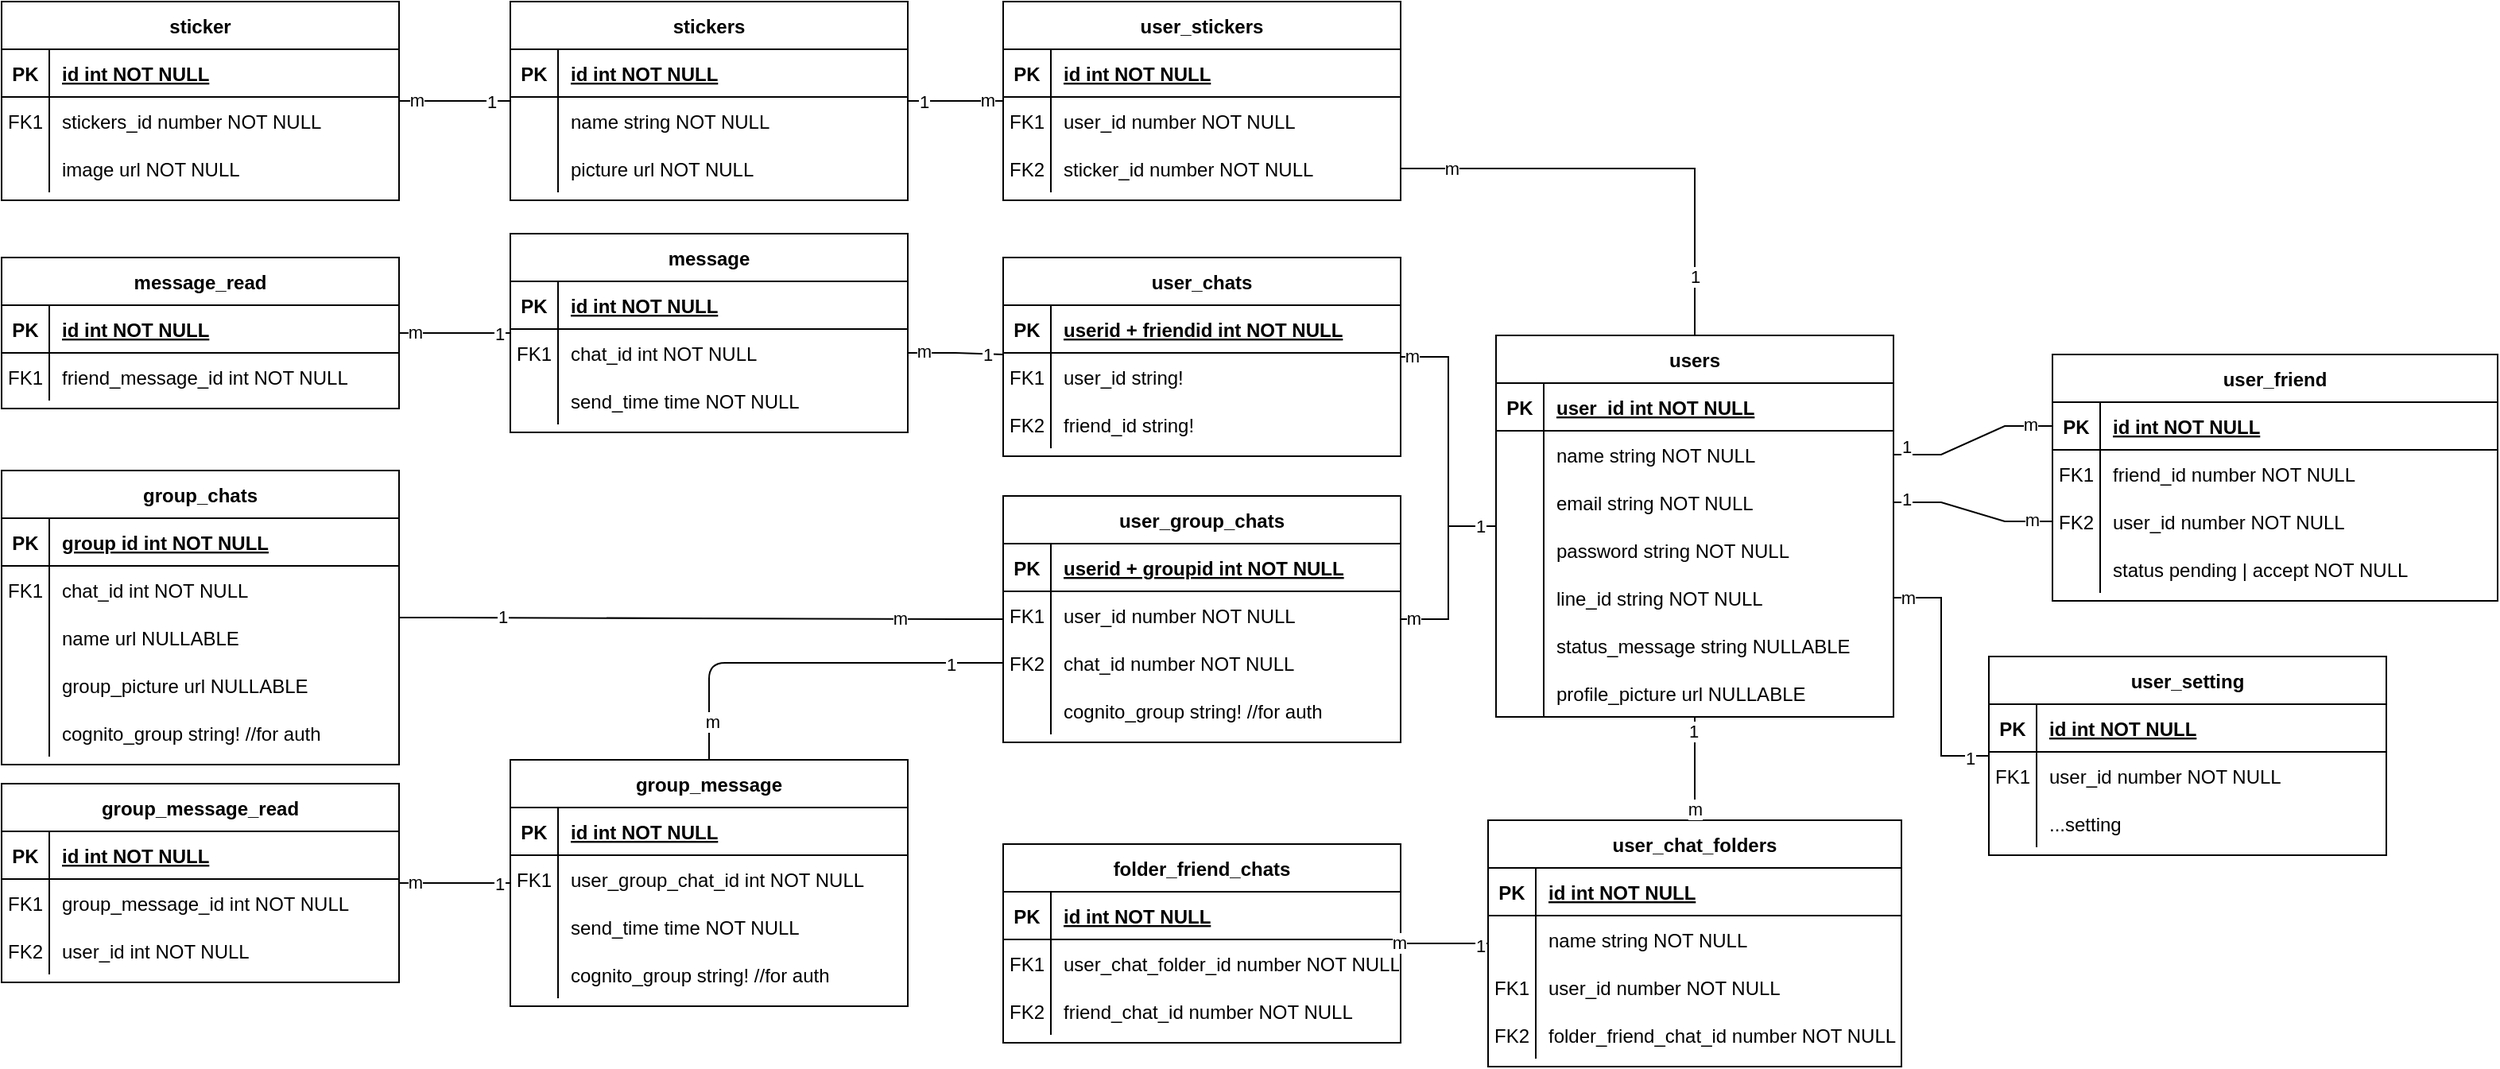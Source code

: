 <mxfile>
    <diagram id="R2lEEEUBdFMjLlhIrx00" name="Page-1">
        <mxGraphModel dx="2658" dy="579" grid="1" gridSize="10" guides="1" tooltips="1" connect="1" arrows="1" fold="1" page="1" pageScale="1" pageWidth="850" pageHeight="1100" math="0" shadow="0" extFonts="Permanent Marker^https://fonts.googleapis.com/css?family=Permanent+Marker">
            <root>
                <mxCell id="0"/>
                <mxCell id="1" parent="0"/>
                <mxCell id="C-vyLk0tnHw3VtMMgP7b-13" value="message" style="shape=table;startSize=30;container=1;collapsible=1;childLayout=tableLayout;fixedRows=1;rowLines=0;fontStyle=1;align=center;resizeLast=1;" parent="1" vertex="1">
                    <mxGeometry x="-670" y="314" width="250" height="125" as="geometry"/>
                </mxCell>
                <mxCell id="C-vyLk0tnHw3VtMMgP7b-14" value="" style="shape=partialRectangle;collapsible=0;dropTarget=0;pointerEvents=0;fillColor=none;points=[[0,0.5],[1,0.5]];portConstraint=eastwest;top=0;left=0;right=0;bottom=1;" parent="C-vyLk0tnHw3VtMMgP7b-13" vertex="1">
                    <mxGeometry y="30" width="250" height="30" as="geometry"/>
                </mxCell>
                <mxCell id="C-vyLk0tnHw3VtMMgP7b-15" value="PK" style="shape=partialRectangle;overflow=hidden;connectable=0;fillColor=none;top=0;left=0;bottom=0;right=0;fontStyle=1;" parent="C-vyLk0tnHw3VtMMgP7b-14" vertex="1">
                    <mxGeometry width="30" height="30" as="geometry">
                        <mxRectangle width="30" height="30" as="alternateBounds"/>
                    </mxGeometry>
                </mxCell>
                <mxCell id="C-vyLk0tnHw3VtMMgP7b-16" value="id int NOT NULL" style="shape=partialRectangle;overflow=hidden;connectable=0;fillColor=none;top=0;left=0;bottom=0;right=0;align=left;spacingLeft=6;fontStyle=5;" parent="C-vyLk0tnHw3VtMMgP7b-14" vertex="1">
                    <mxGeometry x="30" width="220" height="30" as="geometry">
                        <mxRectangle width="220" height="30" as="alternateBounds"/>
                    </mxGeometry>
                </mxCell>
                <mxCell id="C-vyLk0tnHw3VtMMgP7b-17" value="" style="shape=partialRectangle;collapsible=0;dropTarget=0;pointerEvents=0;fillColor=none;points=[[0,0.5],[1,0.5]];portConstraint=eastwest;top=0;left=0;right=0;bottom=0;" parent="C-vyLk0tnHw3VtMMgP7b-13" vertex="1">
                    <mxGeometry y="60" width="250" height="30" as="geometry"/>
                </mxCell>
                <mxCell id="C-vyLk0tnHw3VtMMgP7b-18" value="FK1" style="shape=partialRectangle;overflow=hidden;connectable=0;fillColor=none;top=0;left=0;bottom=0;right=0;" parent="C-vyLk0tnHw3VtMMgP7b-17" vertex="1">
                    <mxGeometry width="30" height="30" as="geometry">
                        <mxRectangle width="30" height="30" as="alternateBounds"/>
                    </mxGeometry>
                </mxCell>
                <mxCell id="C-vyLk0tnHw3VtMMgP7b-19" value="chat_id int NOT NULL" style="shape=partialRectangle;overflow=hidden;connectable=0;fillColor=none;top=0;left=0;bottom=0;right=0;align=left;spacingLeft=6;" parent="C-vyLk0tnHw3VtMMgP7b-17" vertex="1">
                    <mxGeometry x="30" width="220" height="30" as="geometry">
                        <mxRectangle width="220" height="30" as="alternateBounds"/>
                    </mxGeometry>
                </mxCell>
                <mxCell id="gwhF8PpGUmAVbZIQZpmQ-274" value="" style="shape=partialRectangle;collapsible=0;dropTarget=0;pointerEvents=0;fillColor=none;points=[[0,0.5],[1,0.5]];portConstraint=eastwest;top=0;left=0;right=0;bottom=0;" parent="C-vyLk0tnHw3VtMMgP7b-13" vertex="1">
                    <mxGeometry y="90" width="250" height="30" as="geometry"/>
                </mxCell>
                <mxCell id="gwhF8PpGUmAVbZIQZpmQ-275" value="" style="shape=partialRectangle;overflow=hidden;connectable=0;fillColor=none;top=0;left=0;bottom=0;right=0;" parent="gwhF8PpGUmAVbZIQZpmQ-274" vertex="1">
                    <mxGeometry width="30" height="30" as="geometry">
                        <mxRectangle width="30" height="30" as="alternateBounds"/>
                    </mxGeometry>
                </mxCell>
                <mxCell id="gwhF8PpGUmAVbZIQZpmQ-276" value="send_time time NOT NULL" style="shape=partialRectangle;overflow=hidden;connectable=0;fillColor=none;top=0;left=0;bottom=0;right=0;align=left;spacingLeft=6;" parent="gwhF8PpGUmAVbZIQZpmQ-274" vertex="1">
                    <mxGeometry x="30" width="220" height="30" as="geometry">
                        <mxRectangle width="220" height="30" as="alternateBounds"/>
                    </mxGeometry>
                </mxCell>
                <mxCell id="C-vyLk0tnHw3VtMMgP7b-23" value="users" style="shape=table;startSize=30;container=1;collapsible=1;childLayout=tableLayout;fixedRows=1;rowLines=0;fontStyle=1;align=center;resizeLast=1;" parent="1" vertex="1">
                    <mxGeometry x="-50" y="378" width="250" height="240" as="geometry"/>
                </mxCell>
                <mxCell id="C-vyLk0tnHw3VtMMgP7b-24" value="" style="shape=partialRectangle;collapsible=0;dropTarget=0;pointerEvents=0;fillColor=none;points=[[0,0.5],[1,0.5]];portConstraint=eastwest;top=0;left=0;right=0;bottom=1;" parent="C-vyLk0tnHw3VtMMgP7b-23" vertex="1">
                    <mxGeometry y="30" width="250" height="30" as="geometry"/>
                </mxCell>
                <mxCell id="C-vyLk0tnHw3VtMMgP7b-25" value="PK" style="shape=partialRectangle;overflow=hidden;connectable=0;fillColor=none;top=0;left=0;bottom=0;right=0;fontStyle=1;" parent="C-vyLk0tnHw3VtMMgP7b-24" vertex="1">
                    <mxGeometry width="30.0" height="30" as="geometry">
                        <mxRectangle width="30.0" height="30" as="alternateBounds"/>
                    </mxGeometry>
                </mxCell>
                <mxCell id="C-vyLk0tnHw3VtMMgP7b-26" value="user_id int NOT NULL" style="shape=partialRectangle;overflow=hidden;connectable=0;fillColor=none;top=0;left=0;bottom=0;right=0;align=left;spacingLeft=6;fontStyle=5;" parent="C-vyLk0tnHw3VtMMgP7b-24" vertex="1">
                    <mxGeometry x="30.0" width="220.0" height="30" as="geometry">
                        <mxRectangle width="220.0" height="30" as="alternateBounds"/>
                    </mxGeometry>
                </mxCell>
                <mxCell id="C-vyLk0tnHw3VtMMgP7b-27" value="" style="shape=partialRectangle;collapsible=0;dropTarget=0;pointerEvents=0;fillColor=none;points=[[0,0.5],[1,0.5]];portConstraint=eastwest;top=0;left=0;right=0;bottom=0;" parent="C-vyLk0tnHw3VtMMgP7b-23" vertex="1">
                    <mxGeometry y="60" width="250" height="30" as="geometry"/>
                </mxCell>
                <mxCell id="C-vyLk0tnHw3VtMMgP7b-28" value="" style="shape=partialRectangle;overflow=hidden;connectable=0;fillColor=none;top=0;left=0;bottom=0;right=0;" parent="C-vyLk0tnHw3VtMMgP7b-27" vertex="1">
                    <mxGeometry width="30.0" height="30" as="geometry">
                        <mxRectangle width="30.0" height="30" as="alternateBounds"/>
                    </mxGeometry>
                </mxCell>
                <mxCell id="C-vyLk0tnHw3VtMMgP7b-29" value="name string NOT NULL" style="shape=partialRectangle;overflow=hidden;connectable=0;fillColor=none;top=0;left=0;bottom=0;right=0;align=left;spacingLeft=6;" parent="C-vyLk0tnHw3VtMMgP7b-27" vertex="1">
                    <mxGeometry x="30.0" width="220.0" height="30" as="geometry">
                        <mxRectangle width="220.0" height="30" as="alternateBounds"/>
                    </mxGeometry>
                </mxCell>
                <mxCell id="gwhF8PpGUmAVbZIQZpmQ-245" value="" style="shape=partialRectangle;collapsible=0;dropTarget=0;pointerEvents=0;fillColor=none;points=[[0,0.5],[1,0.5]];portConstraint=eastwest;top=0;left=0;right=0;bottom=0;" parent="C-vyLk0tnHw3VtMMgP7b-23" vertex="1">
                    <mxGeometry y="90" width="250" height="30" as="geometry"/>
                </mxCell>
                <mxCell id="gwhF8PpGUmAVbZIQZpmQ-246" value="" style="shape=partialRectangle;overflow=hidden;connectable=0;fillColor=none;top=0;left=0;bottom=0;right=0;" parent="gwhF8PpGUmAVbZIQZpmQ-245" vertex="1">
                    <mxGeometry width="30.0" height="30" as="geometry">
                        <mxRectangle width="30.0" height="30" as="alternateBounds"/>
                    </mxGeometry>
                </mxCell>
                <mxCell id="gwhF8PpGUmAVbZIQZpmQ-247" value="email string NOT NULL" style="shape=partialRectangle;overflow=hidden;connectable=0;fillColor=none;top=0;left=0;bottom=0;right=0;align=left;spacingLeft=6;" parent="gwhF8PpGUmAVbZIQZpmQ-245" vertex="1">
                    <mxGeometry x="30.0" width="220.0" height="30" as="geometry">
                        <mxRectangle width="220.0" height="30" as="alternateBounds"/>
                    </mxGeometry>
                </mxCell>
                <mxCell id="gwhF8PpGUmAVbZIQZpmQ-242" value="" style="shape=partialRectangle;collapsible=0;dropTarget=0;pointerEvents=0;fillColor=none;points=[[0,0.5],[1,0.5]];portConstraint=eastwest;top=0;left=0;right=0;bottom=0;" parent="C-vyLk0tnHw3VtMMgP7b-23" vertex="1">
                    <mxGeometry y="120" width="250" height="30" as="geometry"/>
                </mxCell>
                <mxCell id="gwhF8PpGUmAVbZIQZpmQ-243" value="" style="shape=partialRectangle;overflow=hidden;connectable=0;fillColor=none;top=0;left=0;bottom=0;right=0;" parent="gwhF8PpGUmAVbZIQZpmQ-242" vertex="1">
                    <mxGeometry width="30.0" height="30" as="geometry">
                        <mxRectangle width="30.0" height="30" as="alternateBounds"/>
                    </mxGeometry>
                </mxCell>
                <mxCell id="gwhF8PpGUmAVbZIQZpmQ-244" value="password string NOT NULL" style="shape=partialRectangle;overflow=hidden;connectable=0;fillColor=none;top=0;left=0;bottom=0;right=0;align=left;spacingLeft=6;" parent="gwhF8PpGUmAVbZIQZpmQ-242" vertex="1">
                    <mxGeometry x="30.0" width="220.0" height="30" as="geometry">
                        <mxRectangle width="220.0" height="30" as="alternateBounds"/>
                    </mxGeometry>
                </mxCell>
                <mxCell id="gwhF8PpGUmAVbZIQZpmQ-17" value="" style="shape=partialRectangle;collapsible=0;dropTarget=0;pointerEvents=0;fillColor=none;points=[[0,0.5],[1,0.5]];portConstraint=eastwest;top=0;left=0;right=0;bottom=0;" parent="C-vyLk0tnHw3VtMMgP7b-23" vertex="1">
                    <mxGeometry y="150" width="250" height="30" as="geometry"/>
                </mxCell>
                <mxCell id="gwhF8PpGUmAVbZIQZpmQ-18" value="" style="shape=partialRectangle;overflow=hidden;connectable=0;fillColor=none;top=0;left=0;bottom=0;right=0;" parent="gwhF8PpGUmAVbZIQZpmQ-17" vertex="1">
                    <mxGeometry width="30.0" height="30" as="geometry">
                        <mxRectangle width="30.0" height="30" as="alternateBounds"/>
                    </mxGeometry>
                </mxCell>
                <mxCell id="gwhF8PpGUmAVbZIQZpmQ-19" value="line_id string NOT NULL" style="shape=partialRectangle;overflow=hidden;connectable=0;fillColor=none;top=0;left=0;bottom=0;right=0;align=left;spacingLeft=6;" parent="gwhF8PpGUmAVbZIQZpmQ-17" vertex="1">
                    <mxGeometry x="30.0" width="220.0" height="30" as="geometry">
                        <mxRectangle width="220.0" height="30" as="alternateBounds"/>
                    </mxGeometry>
                </mxCell>
                <mxCell id="gwhF8PpGUmAVbZIQZpmQ-11" value="" style="shape=partialRectangle;collapsible=0;dropTarget=0;pointerEvents=0;fillColor=none;points=[[0,0.5],[1,0.5]];portConstraint=eastwest;top=0;left=0;right=0;bottom=0;" parent="C-vyLk0tnHw3VtMMgP7b-23" vertex="1">
                    <mxGeometry y="180" width="250" height="30" as="geometry"/>
                </mxCell>
                <mxCell id="gwhF8PpGUmAVbZIQZpmQ-12" value="" style="shape=partialRectangle;overflow=hidden;connectable=0;fillColor=none;top=0;left=0;bottom=0;right=0;" parent="gwhF8PpGUmAVbZIQZpmQ-11" vertex="1">
                    <mxGeometry width="30.0" height="30" as="geometry">
                        <mxRectangle width="30.0" height="30" as="alternateBounds"/>
                    </mxGeometry>
                </mxCell>
                <mxCell id="gwhF8PpGUmAVbZIQZpmQ-13" value="status_message string NULLABLE" style="shape=partialRectangle;overflow=hidden;connectable=0;fillColor=none;top=0;left=0;bottom=0;right=0;align=left;spacingLeft=6;" parent="gwhF8PpGUmAVbZIQZpmQ-11" vertex="1">
                    <mxGeometry x="30.0" width="220.0" height="30" as="geometry">
                        <mxRectangle width="220.0" height="30" as="alternateBounds"/>
                    </mxGeometry>
                </mxCell>
                <mxCell id="gwhF8PpGUmAVbZIQZpmQ-14" value="" style="shape=partialRectangle;collapsible=0;dropTarget=0;pointerEvents=0;fillColor=none;points=[[0,0.5],[1,0.5]];portConstraint=eastwest;top=0;left=0;right=0;bottom=0;" parent="C-vyLk0tnHw3VtMMgP7b-23" vertex="1">
                    <mxGeometry y="210" width="250" height="30" as="geometry"/>
                </mxCell>
                <mxCell id="gwhF8PpGUmAVbZIQZpmQ-15" value="" style="shape=partialRectangle;overflow=hidden;connectable=0;fillColor=none;top=0;left=0;bottom=0;right=0;" parent="gwhF8PpGUmAVbZIQZpmQ-14" vertex="1">
                    <mxGeometry width="30.0" height="30" as="geometry">
                        <mxRectangle width="30.0" height="30" as="alternateBounds"/>
                    </mxGeometry>
                </mxCell>
                <mxCell id="gwhF8PpGUmAVbZIQZpmQ-16" value="profile_picture url NULLABLE" style="shape=partialRectangle;overflow=hidden;connectable=0;fillColor=none;top=0;left=0;bottom=0;right=0;align=left;spacingLeft=6;" parent="gwhF8PpGUmAVbZIQZpmQ-14" vertex="1">
                    <mxGeometry x="30.0" width="220.0" height="30" as="geometry">
                        <mxRectangle width="220.0" height="30" as="alternateBounds"/>
                    </mxGeometry>
                </mxCell>
                <mxCell id="gwhF8PpGUmAVbZIQZpmQ-39" value="user_chats" style="shape=table;startSize=30;container=1;collapsible=1;childLayout=tableLayout;fixedRows=1;rowLines=0;fontStyle=1;align=center;resizeLast=1;" parent="1" vertex="1">
                    <mxGeometry x="-360" y="329" width="250" height="125" as="geometry"/>
                </mxCell>
                <mxCell id="gwhF8PpGUmAVbZIQZpmQ-40" value="" style="shape=partialRectangle;collapsible=0;dropTarget=0;pointerEvents=0;fillColor=none;points=[[0,0.5],[1,0.5]];portConstraint=eastwest;top=0;left=0;right=0;bottom=1;" parent="gwhF8PpGUmAVbZIQZpmQ-39" vertex="1">
                    <mxGeometry y="30" width="250" height="30" as="geometry"/>
                </mxCell>
                <mxCell id="gwhF8PpGUmAVbZIQZpmQ-41" value="PK" style="shape=partialRectangle;overflow=hidden;connectable=0;fillColor=none;top=0;left=0;bottom=0;right=0;fontStyle=1;" parent="gwhF8PpGUmAVbZIQZpmQ-40" vertex="1">
                    <mxGeometry width="30" height="30" as="geometry">
                        <mxRectangle width="30" height="30" as="alternateBounds"/>
                    </mxGeometry>
                </mxCell>
                <mxCell id="gwhF8PpGUmAVbZIQZpmQ-42" value="userid + friendid int NOT NULL " style="shape=partialRectangle;overflow=hidden;connectable=0;fillColor=none;top=0;left=0;bottom=0;right=0;align=left;spacingLeft=6;fontStyle=5;" parent="gwhF8PpGUmAVbZIQZpmQ-40" vertex="1">
                    <mxGeometry x="30" width="220" height="30" as="geometry">
                        <mxRectangle width="220" height="30" as="alternateBounds"/>
                    </mxGeometry>
                </mxCell>
                <mxCell id="gwhF8PpGUmAVbZIQZpmQ-43" value="" style="shape=partialRectangle;collapsible=0;dropTarget=0;pointerEvents=0;fillColor=none;points=[[0,0.5],[1,0.5]];portConstraint=eastwest;top=0;left=0;right=0;bottom=0;" parent="gwhF8PpGUmAVbZIQZpmQ-39" vertex="1">
                    <mxGeometry y="60" width="250" height="30" as="geometry"/>
                </mxCell>
                <mxCell id="gwhF8PpGUmAVbZIQZpmQ-44" value="FK1" style="shape=partialRectangle;overflow=hidden;connectable=0;fillColor=none;top=0;left=0;bottom=0;right=0;" parent="gwhF8PpGUmAVbZIQZpmQ-43" vertex="1">
                    <mxGeometry width="30" height="30" as="geometry">
                        <mxRectangle width="30" height="30" as="alternateBounds"/>
                    </mxGeometry>
                </mxCell>
                <mxCell id="gwhF8PpGUmAVbZIQZpmQ-45" value="user_id string!" style="shape=partialRectangle;overflow=hidden;connectable=0;fillColor=none;top=0;left=0;bottom=0;right=0;align=left;spacingLeft=6;" parent="gwhF8PpGUmAVbZIQZpmQ-43" vertex="1">
                    <mxGeometry x="30" width="220" height="30" as="geometry">
                        <mxRectangle width="220" height="30" as="alternateBounds"/>
                    </mxGeometry>
                </mxCell>
                <mxCell id="gwhF8PpGUmAVbZIQZpmQ-46" value="" style="shape=partialRectangle;collapsible=0;dropTarget=0;pointerEvents=0;fillColor=none;points=[[0,0.5],[1,0.5]];portConstraint=eastwest;top=0;left=0;right=0;bottom=0;" parent="gwhF8PpGUmAVbZIQZpmQ-39" vertex="1">
                    <mxGeometry y="90" width="250" height="30" as="geometry"/>
                </mxCell>
                <mxCell id="gwhF8PpGUmAVbZIQZpmQ-47" value="FK2" style="shape=partialRectangle;overflow=hidden;connectable=0;fillColor=none;top=0;left=0;bottom=0;right=0;" parent="gwhF8PpGUmAVbZIQZpmQ-46" vertex="1">
                    <mxGeometry width="30" height="30" as="geometry">
                        <mxRectangle width="30" height="30" as="alternateBounds"/>
                    </mxGeometry>
                </mxCell>
                <mxCell id="gwhF8PpGUmAVbZIQZpmQ-48" value="friend_id string!" style="shape=partialRectangle;overflow=hidden;connectable=0;fillColor=none;top=0;left=0;bottom=0;right=0;align=left;spacingLeft=6;" parent="gwhF8PpGUmAVbZIQZpmQ-46" vertex="1">
                    <mxGeometry x="30" width="220" height="30" as="geometry">
                        <mxRectangle width="220" height="30" as="alternateBounds"/>
                    </mxGeometry>
                </mxCell>
                <mxCell id="gwhF8PpGUmAVbZIQZpmQ-52" value="" style="endArrow=none;html=1;rounded=0;edgeStyle=entityRelationEdgeStyle;" parent="1" source="C-vyLk0tnHw3VtMMgP7b-23" target="gwhF8PpGUmAVbZIQZpmQ-39" edge="1">
                    <mxGeometry width="50" height="50" relative="1" as="geometry">
                        <mxPoint x="-120" y="508" as="sourcePoint"/>
                        <mxPoint x="-120" y="653" as="targetPoint"/>
                        <Array as="points">
                            <mxPoint x="-160" y="588"/>
                        </Array>
                    </mxGeometry>
                </mxCell>
                <mxCell id="gwhF8PpGUmAVbZIQZpmQ-54" value="m" style="edgeLabel;html=1;align=center;verticalAlign=middle;resizable=0;points=[];" parent="gwhF8PpGUmAVbZIQZpmQ-52" vertex="1" connectable="0">
                    <mxGeometry x="0.605" y="-3" relative="1" as="geometry">
                        <mxPoint x="-26" y="-4" as="offset"/>
                    </mxGeometry>
                </mxCell>
                <mxCell id="gwhF8PpGUmAVbZIQZpmQ-66" value="user_group_chats" style="shape=table;startSize=30;container=1;collapsible=1;childLayout=tableLayout;fixedRows=1;rowLines=0;fontStyle=1;align=center;resizeLast=1;" parent="1" vertex="1">
                    <mxGeometry x="-360" y="479" width="250" height="155" as="geometry"/>
                </mxCell>
                <mxCell id="gwhF8PpGUmAVbZIQZpmQ-67" value="" style="shape=partialRectangle;collapsible=0;dropTarget=0;pointerEvents=0;fillColor=none;points=[[0,0.5],[1,0.5]];portConstraint=eastwest;top=0;left=0;right=0;bottom=1;" parent="gwhF8PpGUmAVbZIQZpmQ-66" vertex="1">
                    <mxGeometry y="30" width="250" height="30" as="geometry"/>
                </mxCell>
                <mxCell id="gwhF8PpGUmAVbZIQZpmQ-68" value="PK" style="shape=partialRectangle;overflow=hidden;connectable=0;fillColor=none;top=0;left=0;bottom=0;right=0;fontStyle=1;" parent="gwhF8PpGUmAVbZIQZpmQ-67" vertex="1">
                    <mxGeometry width="30" height="30" as="geometry">
                        <mxRectangle width="30" height="30" as="alternateBounds"/>
                    </mxGeometry>
                </mxCell>
                <mxCell id="gwhF8PpGUmAVbZIQZpmQ-69" value="userid + groupid int NOT NULL " style="shape=partialRectangle;overflow=hidden;connectable=0;fillColor=none;top=0;left=0;bottom=0;right=0;align=left;spacingLeft=6;fontStyle=5;" parent="gwhF8PpGUmAVbZIQZpmQ-67" vertex="1">
                    <mxGeometry x="30" width="220" height="30" as="geometry">
                        <mxRectangle width="220" height="30" as="alternateBounds"/>
                    </mxGeometry>
                </mxCell>
                <mxCell id="gwhF8PpGUmAVbZIQZpmQ-70" value="" style="shape=partialRectangle;collapsible=0;dropTarget=0;pointerEvents=0;fillColor=none;points=[[0,0.5],[1,0.5]];portConstraint=eastwest;top=0;left=0;right=0;bottom=0;" parent="gwhF8PpGUmAVbZIQZpmQ-66" vertex="1">
                    <mxGeometry y="60" width="250" height="30" as="geometry"/>
                </mxCell>
                <mxCell id="gwhF8PpGUmAVbZIQZpmQ-71" value="FK1" style="shape=partialRectangle;overflow=hidden;connectable=0;fillColor=none;top=0;left=0;bottom=0;right=0;" parent="gwhF8PpGUmAVbZIQZpmQ-70" vertex="1">
                    <mxGeometry width="30" height="30" as="geometry">
                        <mxRectangle width="30" height="30" as="alternateBounds"/>
                    </mxGeometry>
                </mxCell>
                <mxCell id="gwhF8PpGUmAVbZIQZpmQ-72" value="user_id number NOT NULL" style="shape=partialRectangle;overflow=hidden;connectable=0;fillColor=none;top=0;left=0;bottom=0;right=0;align=left;spacingLeft=6;" parent="gwhF8PpGUmAVbZIQZpmQ-70" vertex="1">
                    <mxGeometry x="30" width="220" height="30" as="geometry">
                        <mxRectangle width="220" height="30" as="alternateBounds"/>
                    </mxGeometry>
                </mxCell>
                <mxCell id="gwhF8PpGUmAVbZIQZpmQ-73" value="" style="shape=partialRectangle;collapsible=0;dropTarget=0;pointerEvents=0;fillColor=none;points=[[0,0.5],[1,0.5]];portConstraint=eastwest;top=0;left=0;right=0;bottom=0;" parent="gwhF8PpGUmAVbZIQZpmQ-66" vertex="1">
                    <mxGeometry y="90" width="250" height="30" as="geometry"/>
                </mxCell>
                <mxCell id="gwhF8PpGUmAVbZIQZpmQ-74" value="FK2" style="shape=partialRectangle;overflow=hidden;connectable=0;fillColor=none;top=0;left=0;bottom=0;right=0;" parent="gwhF8PpGUmAVbZIQZpmQ-73" vertex="1">
                    <mxGeometry width="30" height="30" as="geometry">
                        <mxRectangle width="30" height="30" as="alternateBounds"/>
                    </mxGeometry>
                </mxCell>
                <mxCell id="gwhF8PpGUmAVbZIQZpmQ-75" value="chat_id number NOT NULL" style="shape=partialRectangle;overflow=hidden;connectable=0;fillColor=none;top=0;left=0;bottom=0;right=0;align=left;spacingLeft=6;" parent="gwhF8PpGUmAVbZIQZpmQ-73" vertex="1">
                    <mxGeometry x="30" width="220" height="30" as="geometry">
                        <mxRectangle width="220" height="30" as="alternateBounds"/>
                    </mxGeometry>
                </mxCell>
                <mxCell id="74" value="" style="shape=partialRectangle;collapsible=0;dropTarget=0;pointerEvents=0;fillColor=none;points=[[0,0.5],[1,0.5]];portConstraint=eastwest;top=0;left=0;right=0;bottom=0;" parent="gwhF8PpGUmAVbZIQZpmQ-66" vertex="1">
                    <mxGeometry y="120" width="250" height="30" as="geometry"/>
                </mxCell>
                <mxCell id="75" value="" style="shape=partialRectangle;overflow=hidden;connectable=0;fillColor=none;top=0;left=0;bottom=0;right=0;" parent="74" vertex="1">
                    <mxGeometry width="30" height="30" as="geometry">
                        <mxRectangle width="30" height="30" as="alternateBounds"/>
                    </mxGeometry>
                </mxCell>
                <mxCell id="76" value="cognito_group string! //for auth" style="shape=partialRectangle;overflow=hidden;connectable=0;fillColor=none;top=0;left=0;bottom=0;right=0;align=left;spacingLeft=6;" parent="74" vertex="1">
                    <mxGeometry x="30" width="220" height="30" as="geometry">
                        <mxRectangle width="220" height="30" as="alternateBounds"/>
                    </mxGeometry>
                </mxCell>
                <mxCell id="gwhF8PpGUmAVbZIQZpmQ-77" value="" style="endArrow=none;html=1;rounded=0;edgeStyle=entityRelationEdgeStyle;" parent="1" source="C-vyLk0tnHw3VtMMgP7b-23" target="gwhF8PpGUmAVbZIQZpmQ-66" edge="1">
                    <mxGeometry width="50" height="50" relative="1" as="geometry">
                        <mxPoint x="-40" y="478" as="sourcePoint"/>
                        <mxPoint x="-100" y="401" as="targetPoint"/>
                        <Array as="points">
                            <mxPoint x="-150" y="598"/>
                        </Array>
                    </mxGeometry>
                </mxCell>
                <mxCell id="gwhF8PpGUmAVbZIQZpmQ-78" value="1" style="edgeLabel;html=1;align=center;verticalAlign=middle;resizable=0;points=[];" parent="gwhF8PpGUmAVbZIQZpmQ-77" vertex="1" connectable="0">
                    <mxGeometry x="-0.661" y="4" relative="1" as="geometry">
                        <mxPoint x="10" y="-4" as="offset"/>
                    </mxGeometry>
                </mxCell>
                <mxCell id="gwhF8PpGUmAVbZIQZpmQ-79" value="m" style="edgeLabel;html=1;align=center;verticalAlign=middle;resizable=0;points=[];" parent="gwhF8PpGUmAVbZIQZpmQ-77" vertex="1" connectable="0">
                    <mxGeometry x="0.605" y="-3" relative="1" as="geometry">
                        <mxPoint x="-16" y="2" as="offset"/>
                    </mxGeometry>
                </mxCell>
                <mxCell id="gwhF8PpGUmAVbZIQZpmQ-106" value="group_chats" style="shape=table;startSize=30;container=1;collapsible=1;childLayout=tableLayout;fixedRows=1;rowLines=0;fontStyle=1;align=center;resizeLast=1;" parent="1" vertex="1">
                    <mxGeometry x="-990" y="463" width="250" height="185" as="geometry"/>
                </mxCell>
                <mxCell id="gwhF8PpGUmAVbZIQZpmQ-107" value="" style="shape=partialRectangle;collapsible=0;dropTarget=0;pointerEvents=0;fillColor=none;points=[[0,0.5],[1,0.5]];portConstraint=eastwest;top=0;left=0;right=0;bottom=1;" parent="gwhF8PpGUmAVbZIQZpmQ-106" vertex="1">
                    <mxGeometry y="30" width="250" height="30" as="geometry"/>
                </mxCell>
                <mxCell id="gwhF8PpGUmAVbZIQZpmQ-108" value="PK" style="shape=partialRectangle;overflow=hidden;connectable=0;fillColor=none;top=0;left=0;bottom=0;right=0;fontStyle=1;" parent="gwhF8PpGUmAVbZIQZpmQ-107" vertex="1">
                    <mxGeometry width="30" height="30" as="geometry">
                        <mxRectangle width="30" height="30" as="alternateBounds"/>
                    </mxGeometry>
                </mxCell>
                <mxCell id="gwhF8PpGUmAVbZIQZpmQ-109" value="group id int NOT NULL " style="shape=partialRectangle;overflow=hidden;connectable=0;fillColor=none;top=0;left=0;bottom=0;right=0;align=left;spacingLeft=6;fontStyle=5;" parent="gwhF8PpGUmAVbZIQZpmQ-107" vertex="1">
                    <mxGeometry x="30" width="220" height="30" as="geometry">
                        <mxRectangle width="220" height="30" as="alternateBounds"/>
                    </mxGeometry>
                </mxCell>
                <mxCell id="gwhF8PpGUmAVbZIQZpmQ-110" value="" style="shape=partialRectangle;collapsible=0;dropTarget=0;pointerEvents=0;fillColor=none;points=[[0,0.5],[1,0.5]];portConstraint=eastwest;top=0;left=0;right=0;bottom=0;" parent="gwhF8PpGUmAVbZIQZpmQ-106" vertex="1">
                    <mxGeometry y="60" width="250" height="30" as="geometry"/>
                </mxCell>
                <mxCell id="gwhF8PpGUmAVbZIQZpmQ-111" value="FK1" style="shape=partialRectangle;overflow=hidden;connectable=0;fillColor=none;top=0;left=0;bottom=0;right=0;" parent="gwhF8PpGUmAVbZIQZpmQ-110" vertex="1">
                    <mxGeometry width="30" height="30" as="geometry">
                        <mxRectangle width="30" height="30" as="alternateBounds"/>
                    </mxGeometry>
                </mxCell>
                <mxCell id="gwhF8PpGUmAVbZIQZpmQ-112" value="chat_id int NOT NULL" style="shape=partialRectangle;overflow=hidden;connectable=0;fillColor=none;top=0;left=0;bottom=0;right=0;align=left;spacingLeft=6;" parent="gwhF8PpGUmAVbZIQZpmQ-110" vertex="1">
                    <mxGeometry x="30" width="220" height="30" as="geometry">
                        <mxRectangle width="220" height="30" as="alternateBounds"/>
                    </mxGeometry>
                </mxCell>
                <mxCell id="48" value="" style="shape=partialRectangle;collapsible=0;dropTarget=0;pointerEvents=0;fillColor=none;points=[[0,0.5],[1,0.5]];portConstraint=eastwest;top=0;left=0;right=0;bottom=0;" parent="gwhF8PpGUmAVbZIQZpmQ-106" vertex="1">
                    <mxGeometry y="90" width="250" height="30" as="geometry"/>
                </mxCell>
                <mxCell id="49" value="" style="shape=partialRectangle;overflow=hidden;connectable=0;fillColor=none;top=0;left=0;bottom=0;right=0;" parent="48" vertex="1">
                    <mxGeometry width="30" height="30" as="geometry">
                        <mxRectangle width="30" height="30" as="alternateBounds"/>
                    </mxGeometry>
                </mxCell>
                <mxCell id="50" value="name url NULLABLE" style="shape=partialRectangle;overflow=hidden;connectable=0;fillColor=none;top=0;left=0;bottom=0;right=0;align=left;spacingLeft=6;" parent="48" vertex="1">
                    <mxGeometry x="30" width="220" height="30" as="geometry">
                        <mxRectangle width="220" height="30" as="alternateBounds"/>
                    </mxGeometry>
                </mxCell>
                <mxCell id="gwhF8PpGUmAVbZIQZpmQ-248" value="" style="shape=partialRectangle;collapsible=0;dropTarget=0;pointerEvents=0;fillColor=none;points=[[0,0.5],[1,0.5]];portConstraint=eastwest;top=0;left=0;right=0;bottom=0;" parent="gwhF8PpGUmAVbZIQZpmQ-106" vertex="1">
                    <mxGeometry y="120" width="250" height="30" as="geometry"/>
                </mxCell>
                <mxCell id="gwhF8PpGUmAVbZIQZpmQ-249" value="" style="shape=partialRectangle;overflow=hidden;connectable=0;fillColor=none;top=0;left=0;bottom=0;right=0;" parent="gwhF8PpGUmAVbZIQZpmQ-248" vertex="1">
                    <mxGeometry width="30" height="30" as="geometry">
                        <mxRectangle width="30" height="30" as="alternateBounds"/>
                    </mxGeometry>
                </mxCell>
                <mxCell id="gwhF8PpGUmAVbZIQZpmQ-250" value="group_picture url NULLABLE" style="shape=partialRectangle;overflow=hidden;connectable=0;fillColor=none;top=0;left=0;bottom=0;right=0;align=left;spacingLeft=6;" parent="gwhF8PpGUmAVbZIQZpmQ-248" vertex="1">
                    <mxGeometry x="30" width="220" height="30" as="geometry">
                        <mxRectangle width="220" height="30" as="alternateBounds"/>
                    </mxGeometry>
                </mxCell>
                <mxCell id="77" value="" style="shape=partialRectangle;collapsible=0;dropTarget=0;pointerEvents=0;fillColor=none;points=[[0,0.5],[1,0.5]];portConstraint=eastwest;top=0;left=0;right=0;bottom=0;" parent="gwhF8PpGUmAVbZIQZpmQ-106" vertex="1">
                    <mxGeometry y="150" width="250" height="30" as="geometry"/>
                </mxCell>
                <mxCell id="78" value="" style="shape=partialRectangle;overflow=hidden;connectable=0;fillColor=none;top=0;left=0;bottom=0;right=0;" parent="77" vertex="1">
                    <mxGeometry width="30" height="30" as="geometry">
                        <mxRectangle width="30" height="30" as="alternateBounds"/>
                    </mxGeometry>
                </mxCell>
                <mxCell id="79" value="cognito_group string! //for auth" style="shape=partialRectangle;overflow=hidden;connectable=0;fillColor=none;top=0;left=0;bottom=0;right=0;align=left;spacingLeft=6;" parent="77" vertex="1">
                    <mxGeometry x="30" width="220" height="30" as="geometry">
                        <mxRectangle width="220" height="30" as="alternateBounds"/>
                    </mxGeometry>
                </mxCell>
                <mxCell id="65" style="edgeStyle=none;html=1;entryX=0;entryY=0.5;entryDx=0;entryDy=0;endArrow=none;endFill=0;" parent="1" source="gwhF8PpGUmAVbZIQZpmQ-113" target="gwhF8PpGUmAVbZIQZpmQ-73" edge="1">
                    <mxGeometry relative="1" as="geometry">
                        <Array as="points">
                            <mxPoint x="-545" y="584"/>
                        </Array>
                    </mxGeometry>
                </mxCell>
                <mxCell id="66" value="m" style="edgeLabel;html=1;align=center;verticalAlign=middle;resizable=0;points=[];" parent="65" vertex="1" connectable="0">
                    <mxGeometry x="-0.589" y="-2" relative="1" as="geometry">
                        <mxPoint y="26" as="offset"/>
                    </mxGeometry>
                </mxCell>
                <mxCell id="67" value="1" style="edgeLabel;html=1;align=center;verticalAlign=middle;resizable=0;points=[];" parent="65" vertex="1" connectable="0">
                    <mxGeometry x="0.73" y="-1" relative="1" as="geometry">
                        <mxPoint as="offset"/>
                    </mxGeometry>
                </mxCell>
                <mxCell id="gwhF8PpGUmAVbZIQZpmQ-113" value="group_message" style="shape=table;startSize=30;container=1;collapsible=1;childLayout=tableLayout;fixedRows=1;rowLines=0;fontStyle=1;align=center;resizeLast=1;" parent="1" vertex="1">
                    <mxGeometry x="-670" y="645" width="250" height="155" as="geometry"/>
                </mxCell>
                <mxCell id="gwhF8PpGUmAVbZIQZpmQ-114" value="" style="shape=partialRectangle;collapsible=0;dropTarget=0;pointerEvents=0;fillColor=none;points=[[0,0.5],[1,0.5]];portConstraint=eastwest;top=0;left=0;right=0;bottom=1;" parent="gwhF8PpGUmAVbZIQZpmQ-113" vertex="1">
                    <mxGeometry y="30" width="250" height="30" as="geometry"/>
                </mxCell>
                <mxCell id="gwhF8PpGUmAVbZIQZpmQ-115" value="PK" style="shape=partialRectangle;overflow=hidden;connectable=0;fillColor=none;top=0;left=0;bottom=0;right=0;fontStyle=1;" parent="gwhF8PpGUmAVbZIQZpmQ-114" vertex="1">
                    <mxGeometry width="30" height="30" as="geometry">
                        <mxRectangle width="30" height="30" as="alternateBounds"/>
                    </mxGeometry>
                </mxCell>
                <mxCell id="gwhF8PpGUmAVbZIQZpmQ-116" value="id int NOT NULL" style="shape=partialRectangle;overflow=hidden;connectable=0;fillColor=none;top=0;left=0;bottom=0;right=0;align=left;spacingLeft=6;fontStyle=5;" parent="gwhF8PpGUmAVbZIQZpmQ-114" vertex="1">
                    <mxGeometry x="30" width="220" height="30" as="geometry">
                        <mxRectangle width="220" height="30" as="alternateBounds"/>
                    </mxGeometry>
                </mxCell>
                <mxCell id="gwhF8PpGUmAVbZIQZpmQ-117" value="" style="shape=partialRectangle;collapsible=0;dropTarget=0;pointerEvents=0;fillColor=none;points=[[0,0.5],[1,0.5]];portConstraint=eastwest;top=0;left=0;right=0;bottom=0;" parent="gwhF8PpGUmAVbZIQZpmQ-113" vertex="1">
                    <mxGeometry y="60" width="250" height="30" as="geometry"/>
                </mxCell>
                <mxCell id="gwhF8PpGUmAVbZIQZpmQ-118" value="FK1" style="shape=partialRectangle;overflow=hidden;connectable=0;fillColor=none;top=0;left=0;bottom=0;right=0;" parent="gwhF8PpGUmAVbZIQZpmQ-117" vertex="1">
                    <mxGeometry width="30" height="30" as="geometry">
                        <mxRectangle width="30" height="30" as="alternateBounds"/>
                    </mxGeometry>
                </mxCell>
                <mxCell id="gwhF8PpGUmAVbZIQZpmQ-119" value="user_group_chat_id int NOT NULL" style="shape=partialRectangle;overflow=hidden;connectable=0;fillColor=none;top=0;left=0;bottom=0;right=0;align=left;spacingLeft=6;" parent="gwhF8PpGUmAVbZIQZpmQ-117" vertex="1">
                    <mxGeometry x="30" width="220" height="30" as="geometry">
                        <mxRectangle width="220" height="30" as="alternateBounds"/>
                    </mxGeometry>
                </mxCell>
                <mxCell id="gwhF8PpGUmAVbZIQZpmQ-277" value="" style="shape=partialRectangle;collapsible=0;dropTarget=0;pointerEvents=0;fillColor=none;points=[[0,0.5],[1,0.5]];portConstraint=eastwest;top=0;left=0;right=0;bottom=0;" parent="gwhF8PpGUmAVbZIQZpmQ-113" vertex="1">
                    <mxGeometry y="90" width="250" height="30" as="geometry"/>
                </mxCell>
                <mxCell id="gwhF8PpGUmAVbZIQZpmQ-278" value="" style="shape=partialRectangle;overflow=hidden;connectable=0;fillColor=none;top=0;left=0;bottom=0;right=0;" parent="gwhF8PpGUmAVbZIQZpmQ-277" vertex="1">
                    <mxGeometry width="30" height="30" as="geometry">
                        <mxRectangle width="30" height="30" as="alternateBounds"/>
                    </mxGeometry>
                </mxCell>
                <mxCell id="gwhF8PpGUmAVbZIQZpmQ-279" value="send_time time NOT NULL" style="shape=partialRectangle;overflow=hidden;connectable=0;fillColor=none;top=0;left=0;bottom=0;right=0;align=left;spacingLeft=6;" parent="gwhF8PpGUmAVbZIQZpmQ-277" vertex="1">
                    <mxGeometry x="30" width="220" height="30" as="geometry">
                        <mxRectangle width="220" height="30" as="alternateBounds"/>
                    </mxGeometry>
                </mxCell>
                <mxCell id="81" value="" style="shape=partialRectangle;collapsible=0;dropTarget=0;pointerEvents=0;fillColor=none;points=[[0,0.5],[1,0.5]];portConstraint=eastwest;top=0;left=0;right=0;bottom=0;" parent="gwhF8PpGUmAVbZIQZpmQ-113" vertex="1">
                    <mxGeometry y="120" width="250" height="30" as="geometry"/>
                </mxCell>
                <mxCell id="82" value="" style="shape=partialRectangle;overflow=hidden;connectable=0;fillColor=none;top=0;left=0;bottom=0;right=0;" parent="81" vertex="1">
                    <mxGeometry width="30" height="30" as="geometry">
                        <mxRectangle width="30" height="30" as="alternateBounds"/>
                    </mxGeometry>
                </mxCell>
                <mxCell id="83" value="cognito_group string! //for auth" style="shape=partialRectangle;overflow=hidden;connectable=0;fillColor=none;top=0;left=0;bottom=0;right=0;align=left;spacingLeft=6;" parent="81" vertex="1">
                    <mxGeometry x="30" width="220" height="30" as="geometry">
                        <mxRectangle width="220" height="30" as="alternateBounds"/>
                    </mxGeometry>
                </mxCell>
                <mxCell id="gwhF8PpGUmAVbZIQZpmQ-128" value="" style="endArrow=none;html=1;rounded=0;edgeStyle=entityRelationEdgeStyle;" parent="1" source="gwhF8PpGUmAVbZIQZpmQ-66" target="gwhF8PpGUmAVbZIQZpmQ-106" edge="1">
                    <mxGeometry width="50" height="50" relative="1" as="geometry">
                        <mxPoint x="-350" y="401" as="sourcePoint"/>
                        <mxPoint x="-410" y="401" as="targetPoint"/>
                        <Array as="points">
                            <mxPoint x="-140" y="608"/>
                            <mxPoint x="-370" y="548"/>
                        </Array>
                    </mxGeometry>
                </mxCell>
                <mxCell id="gwhF8PpGUmAVbZIQZpmQ-129" value="m" style="edgeLabel;html=1;align=center;verticalAlign=middle;resizable=0;points=[];" parent="gwhF8PpGUmAVbZIQZpmQ-128" vertex="1" connectable="0">
                    <mxGeometry x="-0.661" y="4" relative="1" as="geometry">
                        <mxPoint x="-1" y="-5" as="offset"/>
                    </mxGeometry>
                </mxCell>
                <mxCell id="gwhF8PpGUmAVbZIQZpmQ-130" value="1" style="edgeLabel;html=1;align=center;verticalAlign=middle;resizable=0;points=[];" parent="gwhF8PpGUmAVbZIQZpmQ-128" vertex="1" connectable="0">
                    <mxGeometry x="0.661" y="-1" relative="1" as="geometry">
                        <mxPoint as="offset"/>
                    </mxGeometry>
                </mxCell>
                <mxCell id="gwhF8PpGUmAVbZIQZpmQ-144" value="user_friend" style="shape=table;startSize=30;container=1;collapsible=1;childLayout=tableLayout;fixedRows=1;rowLines=0;fontStyle=1;align=center;resizeLast=1;" parent="1" vertex="1">
                    <mxGeometry x="300" y="390" width="280" height="155" as="geometry"/>
                </mxCell>
                <mxCell id="gwhF8PpGUmAVbZIQZpmQ-145" value="" style="shape=partialRectangle;collapsible=0;dropTarget=0;pointerEvents=0;fillColor=none;points=[[0,0.5],[1,0.5]];portConstraint=eastwest;top=0;left=0;right=0;bottom=1;" parent="gwhF8PpGUmAVbZIQZpmQ-144" vertex="1">
                    <mxGeometry y="30" width="280" height="30" as="geometry"/>
                </mxCell>
                <mxCell id="gwhF8PpGUmAVbZIQZpmQ-146" value="PK" style="shape=partialRectangle;overflow=hidden;connectable=0;fillColor=none;top=0;left=0;bottom=0;right=0;fontStyle=1;" parent="gwhF8PpGUmAVbZIQZpmQ-145" vertex="1">
                    <mxGeometry width="30" height="30" as="geometry">
                        <mxRectangle width="30" height="30" as="alternateBounds"/>
                    </mxGeometry>
                </mxCell>
                <mxCell id="gwhF8PpGUmAVbZIQZpmQ-147" value="id int NOT NULL " style="shape=partialRectangle;overflow=hidden;connectable=0;fillColor=none;top=0;left=0;bottom=0;right=0;align=left;spacingLeft=6;fontStyle=5;" parent="gwhF8PpGUmAVbZIQZpmQ-145" vertex="1">
                    <mxGeometry x="30" width="250" height="30" as="geometry">
                        <mxRectangle width="250" height="30" as="alternateBounds"/>
                    </mxGeometry>
                </mxCell>
                <mxCell id="gwhF8PpGUmAVbZIQZpmQ-148" value="" style="shape=partialRectangle;collapsible=0;dropTarget=0;pointerEvents=0;fillColor=none;points=[[0,0.5],[1,0.5]];portConstraint=eastwest;top=0;left=0;right=0;bottom=0;" parent="gwhF8PpGUmAVbZIQZpmQ-144" vertex="1">
                    <mxGeometry y="60" width="280" height="30" as="geometry"/>
                </mxCell>
                <mxCell id="gwhF8PpGUmAVbZIQZpmQ-149" value="FK1" style="shape=partialRectangle;overflow=hidden;connectable=0;fillColor=none;top=0;left=0;bottom=0;right=0;" parent="gwhF8PpGUmAVbZIQZpmQ-148" vertex="1">
                    <mxGeometry width="30" height="30" as="geometry">
                        <mxRectangle width="30" height="30" as="alternateBounds"/>
                    </mxGeometry>
                </mxCell>
                <mxCell id="gwhF8PpGUmAVbZIQZpmQ-150" value="friend_id number NOT NULL" style="shape=partialRectangle;overflow=hidden;connectable=0;fillColor=none;top=0;left=0;bottom=0;right=0;align=left;spacingLeft=6;" parent="gwhF8PpGUmAVbZIQZpmQ-148" vertex="1">
                    <mxGeometry x="30" width="250" height="30" as="geometry">
                        <mxRectangle width="250" height="30" as="alternateBounds"/>
                    </mxGeometry>
                </mxCell>
                <mxCell id="gwhF8PpGUmAVbZIQZpmQ-151" value="" style="shape=partialRectangle;collapsible=0;dropTarget=0;pointerEvents=0;fillColor=none;points=[[0,0.5],[1,0.5]];portConstraint=eastwest;top=0;left=0;right=0;bottom=0;" parent="gwhF8PpGUmAVbZIQZpmQ-144" vertex="1">
                    <mxGeometry y="90" width="280" height="30" as="geometry"/>
                </mxCell>
                <mxCell id="gwhF8PpGUmAVbZIQZpmQ-152" value="FK2" style="shape=partialRectangle;overflow=hidden;connectable=0;fillColor=none;top=0;left=0;bottom=0;right=0;" parent="gwhF8PpGUmAVbZIQZpmQ-151" vertex="1">
                    <mxGeometry width="30" height="30" as="geometry">
                        <mxRectangle width="30" height="30" as="alternateBounds"/>
                    </mxGeometry>
                </mxCell>
                <mxCell id="gwhF8PpGUmAVbZIQZpmQ-153" value="user_id number NOT NULL" style="shape=partialRectangle;overflow=hidden;connectable=0;fillColor=none;top=0;left=0;bottom=0;right=0;align=left;spacingLeft=6;" parent="gwhF8PpGUmAVbZIQZpmQ-151" vertex="1">
                    <mxGeometry x="30" width="250" height="30" as="geometry">
                        <mxRectangle width="250" height="30" as="alternateBounds"/>
                    </mxGeometry>
                </mxCell>
                <mxCell id="gwhF8PpGUmAVbZIQZpmQ-251" value="" style="shape=partialRectangle;collapsible=0;dropTarget=0;pointerEvents=0;fillColor=none;points=[[0,0.5],[1,0.5]];portConstraint=eastwest;top=0;left=0;right=0;bottom=0;" parent="gwhF8PpGUmAVbZIQZpmQ-144" vertex="1">
                    <mxGeometry y="120" width="280" height="30" as="geometry"/>
                </mxCell>
                <mxCell id="gwhF8PpGUmAVbZIQZpmQ-252" value="" style="shape=partialRectangle;overflow=hidden;connectable=0;fillColor=none;top=0;left=0;bottom=0;right=0;" parent="gwhF8PpGUmAVbZIQZpmQ-251" vertex="1">
                    <mxGeometry width="30" height="30" as="geometry">
                        <mxRectangle width="30" height="30" as="alternateBounds"/>
                    </mxGeometry>
                </mxCell>
                <mxCell id="gwhF8PpGUmAVbZIQZpmQ-253" value="status pending | accept NOT NULL" style="shape=partialRectangle;overflow=hidden;connectable=0;fillColor=none;top=0;left=0;bottom=0;right=0;align=left;spacingLeft=6;" parent="gwhF8PpGUmAVbZIQZpmQ-251" vertex="1">
                    <mxGeometry x="30" width="250" height="30" as="geometry">
                        <mxRectangle width="250" height="30" as="alternateBounds"/>
                    </mxGeometry>
                </mxCell>
                <mxCell id="gwhF8PpGUmAVbZIQZpmQ-156" value="&lt;span style=&quot;color: rgba(0, 0, 0, 0); font-family: monospace; font-size: 0px; text-align: start; background-color: rgb(27, 29, 30);&quot;&gt;%3CmxGraphModel%3E%3Croot%3E%3CmxCell%20id%3D%220%22%2F%3E%3CmxCell%20id%3D%221%22%20parent%3D%220%22%2F%3E%3CmxCell%20id%3D%222%22%20value%3D%22%22%20style%3D%22endArrow%3Dnone%3Bhtml%3D1%3Brounded%3D0%3BedgeStyle%3DentityRelationEdgeStyle%3B%22%20edge%3D%221%22%20parent%3D%221%22%3E%3CmxGeometry%20width%3D%2250%22%20height%3D%2250%22%20relative%3D%221%22%20as%3D%22geometry%22%3E%3CmxPoint%20x%3D%22-20%22%20y%3D%22215%22%20as%3D%22sourcePoint%22%2F%3E%3CmxPoint%20x%3D%22-80%22%20y%3D%22123%22%20as%3D%22targetPoint%22%2F%3E%3CArray%20as%3D%22points%22%3E%3CmxPoint%20x%3D%22-130%22%20y%3D%22320%22%2F%3E%3C%2FArray%3E%3C%2FmxGeometry%3E%3C%2FmxCell%3E%3CmxCell%20id%3D%223%22%20value%3D%22m%22%20style%3D%22edgeLabel%3Bhtml%3D1%3Balign%3Dcenter%3BverticalAlign%3Dmiddle%3Bresizable%3D0%3Bpoints%3D%5B%5D%3B%22%20vertex%3D%221%22%20connectable%3D%220%22%20parent%3D%222%22%3E%3CmxGeometry%20x%3D%220.605%22%20y%3D%22-3%22%20relative%3D%221%22%20as%3D%22geometry%22%3E%3CmxPoint%20x%3D%22-18%22%20y%3D%222%22%20as%3D%22offset%22%2F%3E%3C%2FmxGeometry%3E%3C%2FmxCell%3E%3C%2Froot%3E%3C%2FmxGraphModel%3E&lt;/span&gt;" style="endArrow=none;html=1;rounded=0;edgeStyle=entityRelationEdgeStyle;entryX=0;entryY=0.5;entryDx=0;entryDy=0;" parent="1" source="C-vyLk0tnHw3VtMMgP7b-27" target="gwhF8PpGUmAVbZIQZpmQ-145" edge="1">
                    <mxGeometry width="50" height="50" relative="1" as="geometry">
                        <mxPoint x="290" y="360" as="sourcePoint"/>
                        <mxPoint x="310" y="350" as="targetPoint"/>
                        <Array as="points">
                            <mxPoint x="-150" y="598"/>
                        </Array>
                    </mxGeometry>
                </mxCell>
                <mxCell id="gwhF8PpGUmAVbZIQZpmQ-157" value="m" style="edgeLabel;html=1;align=center;verticalAlign=middle;resizable=0;points=[];" parent="gwhF8PpGUmAVbZIQZpmQ-156" vertex="1" connectable="0">
                    <mxGeometry x="0.605" y="-3" relative="1" as="geometry">
                        <mxPoint x="6" y="-4" as="offset"/>
                    </mxGeometry>
                </mxCell>
                <mxCell id="gwhF8PpGUmAVbZIQZpmQ-158" value="1" style="edgeLabel;html=1;align=center;verticalAlign=middle;resizable=0;points=[];" parent="gwhF8PpGUmAVbZIQZpmQ-156" vertex="1" connectable="0">
                    <mxGeometry x="-0.847" y="3" relative="1" as="geometry">
                        <mxPoint y="-2" as="offset"/>
                    </mxGeometry>
                </mxCell>
                <mxCell id="gwhF8PpGUmAVbZIQZpmQ-171" value="user_chat_folders" style="shape=table;startSize=30;container=1;collapsible=1;childLayout=tableLayout;fixedRows=1;rowLines=0;fontStyle=1;align=center;resizeLast=1;" parent="1" vertex="1">
                    <mxGeometry x="-55" y="683" width="260" height="155" as="geometry">
                        <mxRectangle x="-25" y="415" width="140" height="30" as="alternateBounds"/>
                    </mxGeometry>
                </mxCell>
                <mxCell id="gwhF8PpGUmAVbZIQZpmQ-172" value="" style="shape=partialRectangle;collapsible=0;dropTarget=0;pointerEvents=0;fillColor=none;points=[[0,0.5],[1,0.5]];portConstraint=eastwest;top=0;left=0;right=0;bottom=1;" parent="gwhF8PpGUmAVbZIQZpmQ-171" vertex="1">
                    <mxGeometry y="30" width="260" height="30" as="geometry"/>
                </mxCell>
                <mxCell id="gwhF8PpGUmAVbZIQZpmQ-173" value="PK" style="shape=partialRectangle;overflow=hidden;connectable=0;fillColor=none;top=0;left=0;bottom=0;right=0;fontStyle=1;" parent="gwhF8PpGUmAVbZIQZpmQ-172" vertex="1">
                    <mxGeometry width="30" height="30" as="geometry">
                        <mxRectangle width="30" height="30" as="alternateBounds"/>
                    </mxGeometry>
                </mxCell>
                <mxCell id="gwhF8PpGUmAVbZIQZpmQ-174" value="id int NOT NULL " style="shape=partialRectangle;overflow=hidden;connectable=0;fillColor=none;top=0;left=0;bottom=0;right=0;align=left;spacingLeft=6;fontStyle=5;" parent="gwhF8PpGUmAVbZIQZpmQ-172" vertex="1">
                    <mxGeometry x="30" width="230" height="30" as="geometry">
                        <mxRectangle width="230" height="30" as="alternateBounds"/>
                    </mxGeometry>
                </mxCell>
                <mxCell id="gwhF8PpGUmAVbZIQZpmQ-194" value="" style="shape=partialRectangle;collapsible=0;dropTarget=0;pointerEvents=0;fillColor=none;points=[[0,0.5],[1,0.5]];portConstraint=eastwest;top=0;left=0;right=0;bottom=0;" parent="gwhF8PpGUmAVbZIQZpmQ-171" vertex="1">
                    <mxGeometry y="60" width="260" height="30" as="geometry"/>
                </mxCell>
                <mxCell id="gwhF8PpGUmAVbZIQZpmQ-195" value="" style="shape=partialRectangle;overflow=hidden;connectable=0;fillColor=none;top=0;left=0;bottom=0;right=0;" parent="gwhF8PpGUmAVbZIQZpmQ-194" vertex="1">
                    <mxGeometry width="30" height="30" as="geometry">
                        <mxRectangle width="30" height="30" as="alternateBounds"/>
                    </mxGeometry>
                </mxCell>
                <mxCell id="gwhF8PpGUmAVbZIQZpmQ-196" value="name string NOT NULL" style="shape=partialRectangle;overflow=hidden;connectable=0;fillColor=none;top=0;left=0;bottom=0;right=0;align=left;spacingLeft=6;" parent="gwhF8PpGUmAVbZIQZpmQ-194" vertex="1">
                    <mxGeometry x="30" width="230" height="30" as="geometry">
                        <mxRectangle width="230" height="30" as="alternateBounds"/>
                    </mxGeometry>
                </mxCell>
                <mxCell id="gwhF8PpGUmAVbZIQZpmQ-175" value="" style="shape=partialRectangle;collapsible=0;dropTarget=0;pointerEvents=0;fillColor=none;points=[[0,0.5],[1,0.5]];portConstraint=eastwest;top=0;left=0;right=0;bottom=0;" parent="gwhF8PpGUmAVbZIQZpmQ-171" vertex="1">
                    <mxGeometry y="90" width="260" height="30" as="geometry"/>
                </mxCell>
                <mxCell id="gwhF8PpGUmAVbZIQZpmQ-176" value="FK1" style="shape=partialRectangle;overflow=hidden;connectable=0;fillColor=none;top=0;left=0;bottom=0;right=0;" parent="gwhF8PpGUmAVbZIQZpmQ-175" vertex="1">
                    <mxGeometry width="30" height="30" as="geometry">
                        <mxRectangle width="30" height="30" as="alternateBounds"/>
                    </mxGeometry>
                </mxCell>
                <mxCell id="gwhF8PpGUmAVbZIQZpmQ-177" value="user_id number NOT NULL" style="shape=partialRectangle;overflow=hidden;connectable=0;fillColor=none;top=0;left=0;bottom=0;right=0;align=left;spacingLeft=6;" parent="gwhF8PpGUmAVbZIQZpmQ-175" vertex="1">
                    <mxGeometry x="30" width="230" height="30" as="geometry">
                        <mxRectangle width="230" height="30" as="alternateBounds"/>
                    </mxGeometry>
                </mxCell>
                <mxCell id="gwhF8PpGUmAVbZIQZpmQ-178" value="" style="shape=partialRectangle;collapsible=0;dropTarget=0;pointerEvents=0;fillColor=none;points=[[0,0.5],[1,0.5]];portConstraint=eastwest;top=0;left=0;right=0;bottom=0;" parent="gwhF8PpGUmAVbZIQZpmQ-171" vertex="1">
                    <mxGeometry y="120" width="260" height="30" as="geometry"/>
                </mxCell>
                <mxCell id="gwhF8PpGUmAVbZIQZpmQ-179" value="FK2" style="shape=partialRectangle;overflow=hidden;connectable=0;fillColor=none;top=0;left=0;bottom=0;right=0;" parent="gwhF8PpGUmAVbZIQZpmQ-178" vertex="1">
                    <mxGeometry width="30" height="30" as="geometry">
                        <mxRectangle width="30" height="30" as="alternateBounds"/>
                    </mxGeometry>
                </mxCell>
                <mxCell id="gwhF8PpGUmAVbZIQZpmQ-180" value="folder_friend_chat_id number NOT NULL" style="shape=partialRectangle;overflow=hidden;connectable=0;fillColor=none;top=0;left=0;bottom=0;right=0;align=left;spacingLeft=6;" parent="gwhF8PpGUmAVbZIQZpmQ-178" vertex="1">
                    <mxGeometry x="30" width="230" height="30" as="geometry">
                        <mxRectangle width="230" height="30" as="alternateBounds"/>
                    </mxGeometry>
                </mxCell>
                <mxCell id="gwhF8PpGUmAVbZIQZpmQ-181" value="folder_friend_chats" style="shape=table;startSize=30;container=1;collapsible=1;childLayout=tableLayout;fixedRows=1;rowLines=0;fontStyle=1;align=center;resizeLast=1;" parent="1" vertex="1">
                    <mxGeometry x="-360" y="698" width="250" height="125" as="geometry"/>
                </mxCell>
                <mxCell id="gwhF8PpGUmAVbZIQZpmQ-182" value="" style="shape=partialRectangle;collapsible=0;dropTarget=0;pointerEvents=0;fillColor=none;points=[[0,0.5],[1,0.5]];portConstraint=eastwest;top=0;left=0;right=0;bottom=1;" parent="gwhF8PpGUmAVbZIQZpmQ-181" vertex="1">
                    <mxGeometry y="30" width="250" height="30" as="geometry"/>
                </mxCell>
                <mxCell id="gwhF8PpGUmAVbZIQZpmQ-183" value="PK" style="shape=partialRectangle;overflow=hidden;connectable=0;fillColor=none;top=0;left=0;bottom=0;right=0;fontStyle=1;" parent="gwhF8PpGUmAVbZIQZpmQ-182" vertex="1">
                    <mxGeometry width="30" height="30" as="geometry">
                        <mxRectangle width="30" height="30" as="alternateBounds"/>
                    </mxGeometry>
                </mxCell>
                <mxCell id="gwhF8PpGUmAVbZIQZpmQ-184" value="id int NOT NULL " style="shape=partialRectangle;overflow=hidden;connectable=0;fillColor=none;top=0;left=0;bottom=0;right=0;align=left;spacingLeft=6;fontStyle=5;" parent="gwhF8PpGUmAVbZIQZpmQ-182" vertex="1">
                    <mxGeometry x="30" width="220" height="30" as="geometry">
                        <mxRectangle width="220" height="30" as="alternateBounds"/>
                    </mxGeometry>
                </mxCell>
                <mxCell id="gwhF8PpGUmAVbZIQZpmQ-185" value="" style="shape=partialRectangle;collapsible=0;dropTarget=0;pointerEvents=0;fillColor=none;points=[[0,0.5],[1,0.5]];portConstraint=eastwest;top=0;left=0;right=0;bottom=0;" parent="gwhF8PpGUmAVbZIQZpmQ-181" vertex="1">
                    <mxGeometry y="60" width="250" height="30" as="geometry"/>
                </mxCell>
                <mxCell id="gwhF8PpGUmAVbZIQZpmQ-186" value="FK1" style="shape=partialRectangle;overflow=hidden;connectable=0;fillColor=none;top=0;left=0;bottom=0;right=0;" parent="gwhF8PpGUmAVbZIQZpmQ-185" vertex="1">
                    <mxGeometry width="30" height="30" as="geometry">
                        <mxRectangle width="30" height="30" as="alternateBounds"/>
                    </mxGeometry>
                </mxCell>
                <mxCell id="gwhF8PpGUmAVbZIQZpmQ-187" value="user_chat_folder_id number NOT NULL" style="shape=partialRectangle;overflow=hidden;connectable=0;fillColor=none;top=0;left=0;bottom=0;right=0;align=left;spacingLeft=6;" parent="gwhF8PpGUmAVbZIQZpmQ-185" vertex="1">
                    <mxGeometry x="30" width="220" height="30" as="geometry">
                        <mxRectangle width="220" height="30" as="alternateBounds"/>
                    </mxGeometry>
                </mxCell>
                <mxCell id="gwhF8PpGUmAVbZIQZpmQ-188" value="" style="shape=partialRectangle;collapsible=0;dropTarget=0;pointerEvents=0;fillColor=none;points=[[0,0.5],[1,0.5]];portConstraint=eastwest;top=0;left=0;right=0;bottom=0;" parent="gwhF8PpGUmAVbZIQZpmQ-181" vertex="1">
                    <mxGeometry y="90" width="250" height="30" as="geometry"/>
                </mxCell>
                <mxCell id="gwhF8PpGUmAVbZIQZpmQ-189" value="FK2" style="shape=partialRectangle;overflow=hidden;connectable=0;fillColor=none;top=0;left=0;bottom=0;right=0;" parent="gwhF8PpGUmAVbZIQZpmQ-188" vertex="1">
                    <mxGeometry width="30" height="30" as="geometry">
                        <mxRectangle width="30" height="30" as="alternateBounds"/>
                    </mxGeometry>
                </mxCell>
                <mxCell id="gwhF8PpGUmAVbZIQZpmQ-190" value="friend_chat_id number NOT NULL" style="shape=partialRectangle;overflow=hidden;connectable=0;fillColor=none;top=0;left=0;bottom=0;right=0;align=left;spacingLeft=6;" parent="gwhF8PpGUmAVbZIQZpmQ-188" vertex="1">
                    <mxGeometry x="30" width="220" height="30" as="geometry">
                        <mxRectangle width="220" height="30" as="alternateBounds"/>
                    </mxGeometry>
                </mxCell>
                <mxCell id="gwhF8PpGUmAVbZIQZpmQ-207" value="&lt;span style=&quot;color: rgba(0, 0, 0, 0); font-family: monospace; font-size: 0px; text-align: start; background-color: rgb(27, 29, 30);&quot;&gt;%3CmxGraphModel%3E%3Croot%3E%3CmxCell%20id%3D%220%22%2F%3E%3CmxCell%20id%3D%221%22%20parent%3D%220%22%2F%3E%3CmxCell%20id%3D%222%22%20value%3D%22%22%20style%3D%22endArrow%3Dnone%3Bhtml%3D1%3Brounded%3D0%3BedgeStyle%3DentityRelationEdgeStyle%3B%22%20edge%3D%221%22%20parent%3D%221%22%3E%3CmxGeometry%20width%3D%2250%22%20height%3D%2250%22%20relative%3D%221%22%20as%3D%22geometry%22%3E%3CmxPoint%20x%3D%22-20%22%20y%3D%22215%22%20as%3D%22sourcePoint%22%2F%3E%3CmxPoint%20x%3D%22-80%22%20y%3D%22123%22%20as%3D%22targetPoint%22%2F%3E%3CArray%20as%3D%22points%22%3E%3CmxPoint%20x%3D%22-130%22%20y%3D%22320%22%2F%3E%3C%2FArray%3E%3C%2FmxGeometry%3E%3C%2FmxCell%3E%3CmxCell%20id%3D%223%22%20value%3D%22m%22%20style%3D%22edgeLabel%3Bhtml%3D1%3Balign%3Dcenter%3BverticalAlign%3Dmiddle%3Bresizable%3D0%3Bpoints%3D%5B%5D%3B%22%20vertex%3D%221%22%20connectable%3D%220%22%20parent%3D%222%22%3E%3CmxGeometry%20x%3D%220.605%22%20y%3D%22-3%22%20relative%3D%221%22%20as%3D%22geometry%22%3E%3CmxPoint%20x%3D%22-18%22%20y%3D%222%22%20as%3D%22offset%22%2F%3E%3C%2FmxGeometry%3E%3C%2FmxCell%3E%3C%2Froot%3E%3C%2FmxGraphModel%3E&lt;/span&gt;" style="endArrow=none;html=1;rounded=0;edgeStyle=entityRelationEdgeStyle;" parent="1" source="gwhF8PpGUmAVbZIQZpmQ-171" target="gwhF8PpGUmAVbZIQZpmQ-181" edge="1">
                    <mxGeometry width="50" height="50" relative="1" as="geometry">
                        <mxPoint x="270" y="386" as="sourcePoint"/>
                        <mxPoint x="210" y="463" as="targetPoint"/>
                        <Array as="points">
                            <mxPoint x="-140" y="608"/>
                        </Array>
                    </mxGeometry>
                </mxCell>
                <mxCell id="gwhF8PpGUmAVbZIQZpmQ-208" value="m" style="edgeLabel;html=1;align=center;verticalAlign=middle;resizable=0;points=[];" parent="gwhF8PpGUmAVbZIQZpmQ-207" vertex="1" connectable="0">
                    <mxGeometry x="0.605" y="-3" relative="1" as="geometry">
                        <mxPoint x="-14" y="2" as="offset"/>
                    </mxGeometry>
                </mxCell>
                <mxCell id="gwhF8PpGUmAVbZIQZpmQ-209" value="1" style="edgeLabel;html=1;align=center;verticalAlign=middle;resizable=0;points=[];" parent="gwhF8PpGUmAVbZIQZpmQ-207" vertex="1" connectable="0">
                    <mxGeometry x="-0.847" y="3" relative="1" as="geometry">
                        <mxPoint y="-2" as="offset"/>
                    </mxGeometry>
                </mxCell>
                <mxCell id="gwhF8PpGUmAVbZIQZpmQ-213" value="message_read" style="shape=table;startSize=30;container=1;collapsible=1;childLayout=tableLayout;fixedRows=1;rowLines=0;fontStyle=1;align=center;resizeLast=1;" parent="1" vertex="1">
                    <mxGeometry x="-990" y="329" width="250" height="95" as="geometry"/>
                </mxCell>
                <mxCell id="gwhF8PpGUmAVbZIQZpmQ-214" value="" style="shape=partialRectangle;collapsible=0;dropTarget=0;pointerEvents=0;fillColor=none;points=[[0,0.5],[1,0.5]];portConstraint=eastwest;top=0;left=0;right=0;bottom=1;" parent="gwhF8PpGUmAVbZIQZpmQ-213" vertex="1">
                    <mxGeometry y="30" width="250" height="30" as="geometry"/>
                </mxCell>
                <mxCell id="gwhF8PpGUmAVbZIQZpmQ-215" value="PK" style="shape=partialRectangle;overflow=hidden;connectable=0;fillColor=none;top=0;left=0;bottom=0;right=0;fontStyle=1;" parent="gwhF8PpGUmAVbZIQZpmQ-214" vertex="1">
                    <mxGeometry width="30" height="30" as="geometry">
                        <mxRectangle width="30" height="30" as="alternateBounds"/>
                    </mxGeometry>
                </mxCell>
                <mxCell id="gwhF8PpGUmAVbZIQZpmQ-216" value="id int NOT NULL " style="shape=partialRectangle;overflow=hidden;connectable=0;fillColor=none;top=0;left=0;bottom=0;right=0;align=left;spacingLeft=6;fontStyle=5;" parent="gwhF8PpGUmAVbZIQZpmQ-214" vertex="1">
                    <mxGeometry x="30" width="220" height="30" as="geometry">
                        <mxRectangle width="220" height="30" as="alternateBounds"/>
                    </mxGeometry>
                </mxCell>
                <mxCell id="gwhF8PpGUmAVbZIQZpmQ-217" value="" style="shape=partialRectangle;collapsible=0;dropTarget=0;pointerEvents=0;fillColor=none;points=[[0,0.5],[1,0.5]];portConstraint=eastwest;top=0;left=0;right=0;bottom=0;" parent="gwhF8PpGUmAVbZIQZpmQ-213" vertex="1">
                    <mxGeometry y="60" width="250" height="30" as="geometry"/>
                </mxCell>
                <mxCell id="gwhF8PpGUmAVbZIQZpmQ-218" value="FK1" style="shape=partialRectangle;overflow=hidden;connectable=0;fillColor=none;top=0;left=0;bottom=0;right=0;" parent="gwhF8PpGUmAVbZIQZpmQ-217" vertex="1">
                    <mxGeometry width="30" height="30" as="geometry">
                        <mxRectangle width="30" height="30" as="alternateBounds"/>
                    </mxGeometry>
                </mxCell>
                <mxCell id="gwhF8PpGUmAVbZIQZpmQ-219" value="friend_message_id int NOT NULL" style="shape=partialRectangle;overflow=hidden;connectable=0;fillColor=none;top=0;left=0;bottom=0;right=0;align=left;spacingLeft=6;" parent="gwhF8PpGUmAVbZIQZpmQ-217" vertex="1">
                    <mxGeometry x="30" width="220" height="30" as="geometry">
                        <mxRectangle width="220" height="30" as="alternateBounds"/>
                    </mxGeometry>
                </mxCell>
                <mxCell id="gwhF8PpGUmAVbZIQZpmQ-223" value="group_message_read" style="shape=table;startSize=30;container=1;collapsible=1;childLayout=tableLayout;fixedRows=1;rowLines=0;fontStyle=1;align=center;resizeLast=1;" parent="1" vertex="1">
                    <mxGeometry x="-990" y="660" width="250" height="125" as="geometry"/>
                </mxCell>
                <mxCell id="gwhF8PpGUmAVbZIQZpmQ-224" value="" style="shape=partialRectangle;collapsible=0;dropTarget=0;pointerEvents=0;fillColor=none;points=[[0,0.5],[1,0.5]];portConstraint=eastwest;top=0;left=0;right=0;bottom=1;" parent="gwhF8PpGUmAVbZIQZpmQ-223" vertex="1">
                    <mxGeometry y="30" width="250" height="30" as="geometry"/>
                </mxCell>
                <mxCell id="gwhF8PpGUmAVbZIQZpmQ-225" value="PK" style="shape=partialRectangle;overflow=hidden;connectable=0;fillColor=none;top=0;left=0;bottom=0;right=0;fontStyle=1;" parent="gwhF8PpGUmAVbZIQZpmQ-224" vertex="1">
                    <mxGeometry width="30" height="30" as="geometry">
                        <mxRectangle width="30" height="30" as="alternateBounds"/>
                    </mxGeometry>
                </mxCell>
                <mxCell id="gwhF8PpGUmAVbZIQZpmQ-226" value="id int NOT NULL " style="shape=partialRectangle;overflow=hidden;connectable=0;fillColor=none;top=0;left=0;bottom=0;right=0;align=left;spacingLeft=6;fontStyle=5;" parent="gwhF8PpGUmAVbZIQZpmQ-224" vertex="1">
                    <mxGeometry x="30" width="220" height="30" as="geometry">
                        <mxRectangle width="220" height="30" as="alternateBounds"/>
                    </mxGeometry>
                </mxCell>
                <mxCell id="gwhF8PpGUmAVbZIQZpmQ-227" value="" style="shape=partialRectangle;collapsible=0;dropTarget=0;pointerEvents=0;fillColor=none;points=[[0,0.5],[1,0.5]];portConstraint=eastwest;top=0;left=0;right=0;bottom=0;" parent="gwhF8PpGUmAVbZIQZpmQ-223" vertex="1">
                    <mxGeometry y="60" width="250" height="30" as="geometry"/>
                </mxCell>
                <mxCell id="gwhF8PpGUmAVbZIQZpmQ-228" value="FK1" style="shape=partialRectangle;overflow=hidden;connectable=0;fillColor=none;top=0;left=0;bottom=0;right=0;" parent="gwhF8PpGUmAVbZIQZpmQ-227" vertex="1">
                    <mxGeometry width="30" height="30" as="geometry">
                        <mxRectangle width="30" height="30" as="alternateBounds"/>
                    </mxGeometry>
                </mxCell>
                <mxCell id="gwhF8PpGUmAVbZIQZpmQ-229" value="group_message_id int NOT NULL" style="shape=partialRectangle;overflow=hidden;connectable=0;fillColor=none;top=0;left=0;bottom=0;right=0;align=left;spacingLeft=6;" parent="gwhF8PpGUmAVbZIQZpmQ-227" vertex="1">
                    <mxGeometry x="30" width="220" height="30" as="geometry">
                        <mxRectangle width="220" height="30" as="alternateBounds"/>
                    </mxGeometry>
                </mxCell>
                <mxCell id="gwhF8PpGUmAVbZIQZpmQ-230" value="" style="shape=partialRectangle;collapsible=0;dropTarget=0;pointerEvents=0;fillColor=none;points=[[0,0.5],[1,0.5]];portConstraint=eastwest;top=0;left=0;right=0;bottom=0;" parent="gwhF8PpGUmAVbZIQZpmQ-223" vertex="1">
                    <mxGeometry y="90" width="250" height="30" as="geometry"/>
                </mxCell>
                <mxCell id="gwhF8PpGUmAVbZIQZpmQ-231" value="FK2" style="shape=partialRectangle;overflow=hidden;connectable=0;fillColor=none;top=0;left=0;bottom=0;right=0;" parent="gwhF8PpGUmAVbZIQZpmQ-230" vertex="1">
                    <mxGeometry width="30" height="30" as="geometry">
                        <mxRectangle width="30" height="30" as="alternateBounds"/>
                    </mxGeometry>
                </mxCell>
                <mxCell id="gwhF8PpGUmAVbZIQZpmQ-232" value="user_id int NOT NULL" style="shape=partialRectangle;overflow=hidden;connectable=0;fillColor=none;top=0;left=0;bottom=0;right=0;align=left;spacingLeft=6;" parent="gwhF8PpGUmAVbZIQZpmQ-230" vertex="1">
                    <mxGeometry x="30" width="220" height="30" as="geometry">
                        <mxRectangle width="220" height="30" as="alternateBounds"/>
                    </mxGeometry>
                </mxCell>
                <mxCell id="gwhF8PpGUmAVbZIQZpmQ-233" value="" style="endArrow=none;html=1;rounded=0;" parent="1" source="gwhF8PpGUmAVbZIQZpmQ-213" target="C-vyLk0tnHw3VtMMgP7b-13" edge="1">
                    <mxGeometry width="50" height="50" relative="1" as="geometry">
                        <mxPoint x="-1060" y="313" as="sourcePoint"/>
                        <mxPoint x="-990" y="313" as="targetPoint"/>
                    </mxGeometry>
                </mxCell>
                <mxCell id="gwhF8PpGUmAVbZIQZpmQ-234" value="1" style="edgeLabel;html=1;align=center;verticalAlign=middle;resizable=0;points=[];" parent="gwhF8PpGUmAVbZIQZpmQ-233" vertex="1" connectable="0">
                    <mxGeometry x="0.813" y="1" relative="1" as="geometry">
                        <mxPoint x="-1" y="1" as="offset"/>
                    </mxGeometry>
                </mxCell>
                <mxCell id="gwhF8PpGUmAVbZIQZpmQ-235" value="m" style="edgeLabel;html=1;align=center;verticalAlign=middle;resizable=0;points=[];" parent="gwhF8PpGUmAVbZIQZpmQ-233" vertex="1" connectable="0">
                    <mxGeometry x="-0.803" y="-1" relative="1" as="geometry">
                        <mxPoint x="3" y="-2" as="offset"/>
                    </mxGeometry>
                </mxCell>
                <mxCell id="gwhF8PpGUmAVbZIQZpmQ-236" value="" style="endArrow=none;html=1;rounded=0;" parent="1" source="gwhF8PpGUmAVbZIQZpmQ-223" target="gwhF8PpGUmAVbZIQZpmQ-113" edge="1">
                    <mxGeometry width="50" height="50" relative="1" as="geometry">
                        <mxPoint x="-1050" y="401" as="sourcePoint"/>
                        <mxPoint x="-980" y="401" as="targetPoint"/>
                    </mxGeometry>
                </mxCell>
                <mxCell id="gwhF8PpGUmAVbZIQZpmQ-237" value="1" style="edgeLabel;html=1;align=center;verticalAlign=middle;resizable=0;points=[];" parent="gwhF8PpGUmAVbZIQZpmQ-236" vertex="1" connectable="0">
                    <mxGeometry x="0.813" y="1" relative="1" as="geometry">
                        <mxPoint x="-1" y="1" as="offset"/>
                    </mxGeometry>
                </mxCell>
                <mxCell id="gwhF8PpGUmAVbZIQZpmQ-238" value="m" style="edgeLabel;html=1;align=center;verticalAlign=middle;resizable=0;points=[];" parent="gwhF8PpGUmAVbZIQZpmQ-236" vertex="1" connectable="0">
                    <mxGeometry x="-0.803" y="-1" relative="1" as="geometry">
                        <mxPoint x="3" y="-2" as="offset"/>
                    </mxGeometry>
                </mxCell>
                <mxCell id="gwhF8PpGUmAVbZIQZpmQ-239" value="" style="endArrow=none;html=1;rounded=0;" parent="1" source="C-vyLk0tnHw3VtMMgP7b-23" target="gwhF8PpGUmAVbZIQZpmQ-171" edge="1">
                    <mxGeometry width="50" height="50" relative="1" as="geometry">
                        <mxPoint x="395" y="538" as="sourcePoint"/>
                        <mxPoint x="395" y="448" as="targetPoint"/>
                    </mxGeometry>
                </mxCell>
                <mxCell id="gwhF8PpGUmAVbZIQZpmQ-240" value="1" style="edgeLabel;html=1;align=center;verticalAlign=middle;resizable=0;points=[];" parent="gwhF8PpGUmAVbZIQZpmQ-239" vertex="1" connectable="0">
                    <mxGeometry x="-0.743" relative="1" as="geometry">
                        <mxPoint x="-1" as="offset"/>
                    </mxGeometry>
                </mxCell>
                <mxCell id="gwhF8PpGUmAVbZIQZpmQ-241" value="m" style="edgeLabel;html=1;align=center;verticalAlign=middle;resizable=0;points=[];" parent="gwhF8PpGUmAVbZIQZpmQ-239" vertex="1" connectable="0">
                    <mxGeometry x="0.779" relative="1" as="geometry">
                        <mxPoint as="offset"/>
                    </mxGeometry>
                </mxCell>
                <mxCell id="gwhF8PpGUmAVbZIQZpmQ-254" value="user_setting" style="shape=table;startSize=30;container=1;collapsible=1;childLayout=tableLayout;fixedRows=1;rowLines=0;fontStyle=1;align=center;resizeLast=1;" parent="1" vertex="1">
                    <mxGeometry x="260" y="580" width="250" height="125" as="geometry"/>
                </mxCell>
                <mxCell id="gwhF8PpGUmAVbZIQZpmQ-255" value="" style="shape=partialRectangle;collapsible=0;dropTarget=0;pointerEvents=0;fillColor=none;points=[[0,0.5],[1,0.5]];portConstraint=eastwest;top=0;left=0;right=0;bottom=1;" parent="gwhF8PpGUmAVbZIQZpmQ-254" vertex="1">
                    <mxGeometry y="30" width="250" height="30" as="geometry"/>
                </mxCell>
                <mxCell id="gwhF8PpGUmAVbZIQZpmQ-256" value="PK" style="shape=partialRectangle;overflow=hidden;connectable=0;fillColor=none;top=0;left=0;bottom=0;right=0;fontStyle=1;" parent="gwhF8PpGUmAVbZIQZpmQ-255" vertex="1">
                    <mxGeometry width="30" height="30" as="geometry">
                        <mxRectangle width="30" height="30" as="alternateBounds"/>
                    </mxGeometry>
                </mxCell>
                <mxCell id="gwhF8PpGUmAVbZIQZpmQ-257" value="id int NOT NULL " style="shape=partialRectangle;overflow=hidden;connectable=0;fillColor=none;top=0;left=0;bottom=0;right=0;align=left;spacingLeft=6;fontStyle=5;" parent="gwhF8PpGUmAVbZIQZpmQ-255" vertex="1">
                    <mxGeometry x="30" width="220" height="30" as="geometry">
                        <mxRectangle width="220" height="30" as="alternateBounds"/>
                    </mxGeometry>
                </mxCell>
                <mxCell id="gwhF8PpGUmAVbZIQZpmQ-258" value="" style="shape=partialRectangle;collapsible=0;dropTarget=0;pointerEvents=0;fillColor=none;points=[[0,0.5],[1,0.5]];portConstraint=eastwest;top=0;left=0;right=0;bottom=0;" parent="gwhF8PpGUmAVbZIQZpmQ-254" vertex="1">
                    <mxGeometry y="60" width="250" height="30" as="geometry"/>
                </mxCell>
                <mxCell id="gwhF8PpGUmAVbZIQZpmQ-259" value="FK1" style="shape=partialRectangle;overflow=hidden;connectable=0;fillColor=none;top=0;left=0;bottom=0;right=0;" parent="gwhF8PpGUmAVbZIQZpmQ-258" vertex="1">
                    <mxGeometry width="30" height="30" as="geometry">
                        <mxRectangle width="30" height="30" as="alternateBounds"/>
                    </mxGeometry>
                </mxCell>
                <mxCell id="gwhF8PpGUmAVbZIQZpmQ-260" value="user_id number NOT NULL" style="shape=partialRectangle;overflow=hidden;connectable=0;fillColor=none;top=0;left=0;bottom=0;right=0;align=left;spacingLeft=6;" parent="gwhF8PpGUmAVbZIQZpmQ-258" vertex="1">
                    <mxGeometry x="30" width="220" height="30" as="geometry">
                        <mxRectangle width="220" height="30" as="alternateBounds"/>
                    </mxGeometry>
                </mxCell>
                <mxCell id="gwhF8PpGUmAVbZIQZpmQ-264" value="" style="shape=partialRectangle;collapsible=0;dropTarget=0;pointerEvents=0;fillColor=none;points=[[0,0.5],[1,0.5]];portConstraint=eastwest;top=0;left=0;right=0;bottom=0;" parent="gwhF8PpGUmAVbZIQZpmQ-254" vertex="1">
                    <mxGeometry y="90" width="250" height="30" as="geometry"/>
                </mxCell>
                <mxCell id="gwhF8PpGUmAVbZIQZpmQ-265" value="" style="shape=partialRectangle;overflow=hidden;connectable=0;fillColor=none;top=0;left=0;bottom=0;right=0;" parent="gwhF8PpGUmAVbZIQZpmQ-264" vertex="1">
                    <mxGeometry width="30" height="30" as="geometry">
                        <mxRectangle width="30" height="30" as="alternateBounds"/>
                    </mxGeometry>
                </mxCell>
                <mxCell id="gwhF8PpGUmAVbZIQZpmQ-266" value="...setting" style="shape=partialRectangle;overflow=hidden;connectable=0;fillColor=none;top=0;left=0;bottom=0;right=0;align=left;spacingLeft=6;" parent="gwhF8PpGUmAVbZIQZpmQ-264" vertex="1">
                    <mxGeometry x="30" width="220" height="30" as="geometry">
                        <mxRectangle width="220" height="30" as="alternateBounds"/>
                    </mxGeometry>
                </mxCell>
                <mxCell id="gwhF8PpGUmAVbZIQZpmQ-280" value="user_stickers" style="shape=table;startSize=30;container=1;collapsible=1;childLayout=tableLayout;fixedRows=1;rowLines=0;fontStyle=1;align=center;resizeLast=1;" parent="1" vertex="1">
                    <mxGeometry x="-360" y="168" width="250" height="125" as="geometry"/>
                </mxCell>
                <mxCell id="gwhF8PpGUmAVbZIQZpmQ-281" value="" style="shape=partialRectangle;collapsible=0;dropTarget=0;pointerEvents=0;fillColor=none;points=[[0,0.5],[1,0.5]];portConstraint=eastwest;top=0;left=0;right=0;bottom=1;" parent="gwhF8PpGUmAVbZIQZpmQ-280" vertex="1">
                    <mxGeometry y="30" width="250" height="30" as="geometry"/>
                </mxCell>
                <mxCell id="gwhF8PpGUmAVbZIQZpmQ-282" value="PK" style="shape=partialRectangle;overflow=hidden;connectable=0;fillColor=none;top=0;left=0;bottom=0;right=0;fontStyle=1;" parent="gwhF8PpGUmAVbZIQZpmQ-281" vertex="1">
                    <mxGeometry width="30" height="30" as="geometry">
                        <mxRectangle width="30" height="30" as="alternateBounds"/>
                    </mxGeometry>
                </mxCell>
                <mxCell id="gwhF8PpGUmAVbZIQZpmQ-283" value="id int NOT NULL " style="shape=partialRectangle;overflow=hidden;connectable=0;fillColor=none;top=0;left=0;bottom=0;right=0;align=left;spacingLeft=6;fontStyle=5;" parent="gwhF8PpGUmAVbZIQZpmQ-281" vertex="1">
                    <mxGeometry x="30" width="220" height="30" as="geometry">
                        <mxRectangle width="220" height="30" as="alternateBounds"/>
                    </mxGeometry>
                </mxCell>
                <mxCell id="gwhF8PpGUmAVbZIQZpmQ-284" value="" style="shape=partialRectangle;collapsible=0;dropTarget=0;pointerEvents=0;fillColor=none;points=[[0,0.5],[1,0.5]];portConstraint=eastwest;top=0;left=0;right=0;bottom=0;" parent="gwhF8PpGUmAVbZIQZpmQ-280" vertex="1">
                    <mxGeometry y="60" width="250" height="30" as="geometry"/>
                </mxCell>
                <mxCell id="gwhF8PpGUmAVbZIQZpmQ-285" value="FK1" style="shape=partialRectangle;overflow=hidden;connectable=0;fillColor=none;top=0;left=0;bottom=0;right=0;" parent="gwhF8PpGUmAVbZIQZpmQ-284" vertex="1">
                    <mxGeometry width="30" height="30" as="geometry">
                        <mxRectangle width="30" height="30" as="alternateBounds"/>
                    </mxGeometry>
                </mxCell>
                <mxCell id="gwhF8PpGUmAVbZIQZpmQ-286" value="user_id number NOT NULL" style="shape=partialRectangle;overflow=hidden;connectable=0;fillColor=none;top=0;left=0;bottom=0;right=0;align=left;spacingLeft=6;" parent="gwhF8PpGUmAVbZIQZpmQ-284" vertex="1">
                    <mxGeometry x="30" width="220" height="30" as="geometry">
                        <mxRectangle width="220" height="30" as="alternateBounds"/>
                    </mxGeometry>
                </mxCell>
                <mxCell id="gwhF8PpGUmAVbZIQZpmQ-290" value="" style="shape=partialRectangle;collapsible=0;dropTarget=0;pointerEvents=0;fillColor=none;points=[[0,0.5],[1,0.5]];portConstraint=eastwest;top=0;left=0;right=0;bottom=0;" parent="gwhF8PpGUmAVbZIQZpmQ-280" vertex="1">
                    <mxGeometry y="90" width="250" height="30" as="geometry"/>
                </mxCell>
                <mxCell id="gwhF8PpGUmAVbZIQZpmQ-291" value="FK2" style="shape=partialRectangle;overflow=hidden;connectable=0;fillColor=none;top=0;left=0;bottom=0;right=0;" parent="gwhF8PpGUmAVbZIQZpmQ-290" vertex="1">
                    <mxGeometry width="30" height="30" as="geometry">
                        <mxRectangle width="30" height="30" as="alternateBounds"/>
                    </mxGeometry>
                </mxCell>
                <mxCell id="gwhF8PpGUmAVbZIQZpmQ-292" value="sticker_id number NOT NULL" style="shape=partialRectangle;overflow=hidden;connectable=0;fillColor=none;top=0;left=0;bottom=0;right=0;align=left;spacingLeft=6;" parent="gwhF8PpGUmAVbZIQZpmQ-290" vertex="1">
                    <mxGeometry x="30" width="220" height="30" as="geometry">
                        <mxRectangle width="220" height="30" as="alternateBounds"/>
                    </mxGeometry>
                </mxCell>
                <mxCell id="gwhF8PpGUmAVbZIQZpmQ-293" value="stickers" style="shape=table;startSize=30;container=1;collapsible=1;childLayout=tableLayout;fixedRows=1;rowLines=0;fontStyle=1;align=center;resizeLast=1;" parent="1" vertex="1">
                    <mxGeometry x="-670" y="168" width="250" height="125" as="geometry"/>
                </mxCell>
                <mxCell id="gwhF8PpGUmAVbZIQZpmQ-294" value="" style="shape=partialRectangle;collapsible=0;dropTarget=0;pointerEvents=0;fillColor=none;points=[[0,0.5],[1,0.5]];portConstraint=eastwest;top=0;left=0;right=0;bottom=1;" parent="gwhF8PpGUmAVbZIQZpmQ-293" vertex="1">
                    <mxGeometry y="30" width="250" height="30" as="geometry"/>
                </mxCell>
                <mxCell id="gwhF8PpGUmAVbZIQZpmQ-295" value="PK" style="shape=partialRectangle;overflow=hidden;connectable=0;fillColor=none;top=0;left=0;bottom=0;right=0;fontStyle=1;" parent="gwhF8PpGUmAVbZIQZpmQ-294" vertex="1">
                    <mxGeometry width="30" height="30" as="geometry">
                        <mxRectangle width="30" height="30" as="alternateBounds"/>
                    </mxGeometry>
                </mxCell>
                <mxCell id="gwhF8PpGUmAVbZIQZpmQ-296" value="id int NOT NULL " style="shape=partialRectangle;overflow=hidden;connectable=0;fillColor=none;top=0;left=0;bottom=0;right=0;align=left;spacingLeft=6;fontStyle=5;" parent="gwhF8PpGUmAVbZIQZpmQ-294" vertex="1">
                    <mxGeometry x="30" width="220" height="30" as="geometry">
                        <mxRectangle width="220" height="30" as="alternateBounds"/>
                    </mxGeometry>
                </mxCell>
                <mxCell id="gwhF8PpGUmAVbZIQZpmQ-297" value="" style="shape=partialRectangle;collapsible=0;dropTarget=0;pointerEvents=0;fillColor=none;points=[[0,0.5],[1,0.5]];portConstraint=eastwest;top=0;left=0;right=0;bottom=0;" parent="gwhF8PpGUmAVbZIQZpmQ-293" vertex="1">
                    <mxGeometry y="60" width="250" height="30" as="geometry"/>
                </mxCell>
                <mxCell id="gwhF8PpGUmAVbZIQZpmQ-298" value="" style="shape=partialRectangle;overflow=hidden;connectable=0;fillColor=none;top=0;left=0;bottom=0;right=0;" parent="gwhF8PpGUmAVbZIQZpmQ-297" vertex="1">
                    <mxGeometry width="30" height="30" as="geometry">
                        <mxRectangle width="30" height="30" as="alternateBounds"/>
                    </mxGeometry>
                </mxCell>
                <mxCell id="gwhF8PpGUmAVbZIQZpmQ-299" value="name string NOT NULL" style="shape=partialRectangle;overflow=hidden;connectable=0;fillColor=none;top=0;left=0;bottom=0;right=0;align=left;spacingLeft=6;" parent="gwhF8PpGUmAVbZIQZpmQ-297" vertex="1">
                    <mxGeometry x="30" width="220" height="30" as="geometry">
                        <mxRectangle width="220" height="30" as="alternateBounds"/>
                    </mxGeometry>
                </mxCell>
                <mxCell id="gwhF8PpGUmAVbZIQZpmQ-300" value="" style="shape=partialRectangle;collapsible=0;dropTarget=0;pointerEvents=0;fillColor=none;points=[[0,0.5],[1,0.5]];portConstraint=eastwest;top=0;left=0;right=0;bottom=0;" parent="gwhF8PpGUmAVbZIQZpmQ-293" vertex="1">
                    <mxGeometry y="90" width="250" height="30" as="geometry"/>
                </mxCell>
                <mxCell id="gwhF8PpGUmAVbZIQZpmQ-301" value="" style="shape=partialRectangle;overflow=hidden;connectable=0;fillColor=none;top=0;left=0;bottom=0;right=0;" parent="gwhF8PpGUmAVbZIQZpmQ-300" vertex="1">
                    <mxGeometry width="30" height="30" as="geometry">
                        <mxRectangle width="30" height="30" as="alternateBounds"/>
                    </mxGeometry>
                </mxCell>
                <mxCell id="gwhF8PpGUmAVbZIQZpmQ-302" value="picture url NOT NULL" style="shape=partialRectangle;overflow=hidden;connectable=0;fillColor=none;top=0;left=0;bottom=0;right=0;align=left;spacingLeft=6;" parent="gwhF8PpGUmAVbZIQZpmQ-300" vertex="1">
                    <mxGeometry x="30" width="220" height="30" as="geometry">
                        <mxRectangle width="220" height="30" as="alternateBounds"/>
                    </mxGeometry>
                </mxCell>
                <mxCell id="gwhF8PpGUmAVbZIQZpmQ-303" value="sticker" style="shape=table;startSize=30;container=1;collapsible=1;childLayout=tableLayout;fixedRows=1;rowLines=0;fontStyle=1;align=center;resizeLast=1;" parent="1" vertex="1">
                    <mxGeometry x="-990" y="168" width="250" height="125" as="geometry"/>
                </mxCell>
                <mxCell id="gwhF8PpGUmAVbZIQZpmQ-304" value="" style="shape=partialRectangle;collapsible=0;dropTarget=0;pointerEvents=0;fillColor=none;points=[[0,0.5],[1,0.5]];portConstraint=eastwest;top=0;left=0;right=0;bottom=1;" parent="gwhF8PpGUmAVbZIQZpmQ-303" vertex="1">
                    <mxGeometry y="30" width="250" height="30" as="geometry"/>
                </mxCell>
                <mxCell id="gwhF8PpGUmAVbZIQZpmQ-305" value="PK" style="shape=partialRectangle;overflow=hidden;connectable=0;fillColor=none;top=0;left=0;bottom=0;right=0;fontStyle=1;" parent="gwhF8PpGUmAVbZIQZpmQ-304" vertex="1">
                    <mxGeometry width="30" height="30" as="geometry">
                        <mxRectangle width="30" height="30" as="alternateBounds"/>
                    </mxGeometry>
                </mxCell>
                <mxCell id="gwhF8PpGUmAVbZIQZpmQ-306" value="id int NOT NULL " style="shape=partialRectangle;overflow=hidden;connectable=0;fillColor=none;top=0;left=0;bottom=0;right=0;align=left;spacingLeft=6;fontStyle=5;" parent="gwhF8PpGUmAVbZIQZpmQ-304" vertex="1">
                    <mxGeometry x="30" width="220" height="30" as="geometry">
                        <mxRectangle width="220" height="30" as="alternateBounds"/>
                    </mxGeometry>
                </mxCell>
                <mxCell id="gwhF8PpGUmAVbZIQZpmQ-307" value="" style="shape=partialRectangle;collapsible=0;dropTarget=0;pointerEvents=0;fillColor=none;points=[[0,0.5],[1,0.5]];portConstraint=eastwest;top=0;left=0;right=0;bottom=0;" parent="gwhF8PpGUmAVbZIQZpmQ-303" vertex="1">
                    <mxGeometry y="60" width="250" height="30" as="geometry"/>
                </mxCell>
                <mxCell id="gwhF8PpGUmAVbZIQZpmQ-308" value="FK1" style="shape=partialRectangle;overflow=hidden;connectable=0;fillColor=none;top=0;left=0;bottom=0;right=0;" parent="gwhF8PpGUmAVbZIQZpmQ-307" vertex="1">
                    <mxGeometry width="30" height="30" as="geometry">
                        <mxRectangle width="30" height="30" as="alternateBounds"/>
                    </mxGeometry>
                </mxCell>
                <mxCell id="gwhF8PpGUmAVbZIQZpmQ-309" value="stickers_id number NOT NULL" style="shape=partialRectangle;overflow=hidden;connectable=0;fillColor=none;top=0;left=0;bottom=0;right=0;align=left;spacingLeft=6;" parent="gwhF8PpGUmAVbZIQZpmQ-307" vertex="1">
                    <mxGeometry x="30" width="220" height="30" as="geometry">
                        <mxRectangle width="220" height="30" as="alternateBounds"/>
                    </mxGeometry>
                </mxCell>
                <mxCell id="gwhF8PpGUmAVbZIQZpmQ-310" value="" style="shape=partialRectangle;collapsible=0;dropTarget=0;pointerEvents=0;fillColor=none;points=[[0,0.5],[1,0.5]];portConstraint=eastwest;top=0;left=0;right=0;bottom=0;" parent="gwhF8PpGUmAVbZIQZpmQ-303" vertex="1">
                    <mxGeometry y="90" width="250" height="30" as="geometry"/>
                </mxCell>
                <mxCell id="gwhF8PpGUmAVbZIQZpmQ-311" value="" style="shape=partialRectangle;overflow=hidden;connectable=0;fillColor=none;top=0;left=0;bottom=0;right=0;" parent="gwhF8PpGUmAVbZIQZpmQ-310" vertex="1">
                    <mxGeometry width="30" height="30" as="geometry">
                        <mxRectangle width="30" height="30" as="alternateBounds"/>
                    </mxGeometry>
                </mxCell>
                <mxCell id="gwhF8PpGUmAVbZIQZpmQ-312" value="image url NOT NULL" style="shape=partialRectangle;overflow=hidden;connectable=0;fillColor=none;top=0;left=0;bottom=0;right=0;align=left;spacingLeft=6;" parent="gwhF8PpGUmAVbZIQZpmQ-310" vertex="1">
                    <mxGeometry x="30" width="220" height="30" as="geometry">
                        <mxRectangle width="220" height="30" as="alternateBounds"/>
                    </mxGeometry>
                </mxCell>
                <mxCell id="gwhF8PpGUmAVbZIQZpmQ-313" value="" style="endArrow=none;html=1;rounded=0;entryX=1;entryY=0.5;entryDx=0;entryDy=0;" parent="1" source="C-vyLk0tnHw3VtMMgP7b-23" target="gwhF8PpGUmAVbZIQZpmQ-290" edge="1">
                    <mxGeometry width="50" height="50" relative="1" as="geometry">
                        <mxPoint x="210" y="620" as="sourcePoint"/>
                        <mxPoint x="325" y="723" as="targetPoint"/>
                        <Array as="points">
                            <mxPoint x="75" y="273"/>
                        </Array>
                    </mxGeometry>
                </mxCell>
                <mxCell id="gwhF8PpGUmAVbZIQZpmQ-314" value="1" style="edgeLabel;html=1;align=center;verticalAlign=middle;resizable=0;points=[];" parent="gwhF8PpGUmAVbZIQZpmQ-313" vertex="1" connectable="0">
                    <mxGeometry x="-0.743" relative="1" as="geometry">
                        <mxPoint as="offset"/>
                    </mxGeometry>
                </mxCell>
                <mxCell id="gwhF8PpGUmAVbZIQZpmQ-315" value="m" style="edgeLabel;html=1;align=center;verticalAlign=middle;resizable=0;points=[];" parent="gwhF8PpGUmAVbZIQZpmQ-313" vertex="1" connectable="0">
                    <mxGeometry x="0.779" relative="1" as="geometry">
                        <mxPoint as="offset"/>
                    </mxGeometry>
                </mxCell>
                <mxCell id="gwhF8PpGUmAVbZIQZpmQ-316" value="&lt;span style=&quot;color: rgba(0, 0, 0, 0); font-family: monospace; font-size: 0px; text-align: start; background-color: rgb(27, 29, 30);&quot;&gt;%3CmxGraphModel%3E%3Croot%3E%3CmxCell%20id%3D%220%22%2F%3E%3CmxCell%20id%3D%221%22%20parent%3D%220%22%2F%3E%3CmxCell%20id%3D%222%22%20value%3D%22%22%20style%3D%22endArrow%3Dnone%3Bhtml%3D1%3Brounded%3D0%3BedgeStyle%3DentityRelationEdgeStyle%3B%22%20edge%3D%221%22%20parent%3D%221%22%3E%3CmxGeometry%20width%3D%2250%22%20height%3D%2250%22%20relative%3D%221%22%20as%3D%22geometry%22%3E%3CmxPoint%20x%3D%22-20%22%20y%3D%22215%22%20as%3D%22sourcePoint%22%2F%3E%3CmxPoint%20x%3D%22-80%22%20y%3D%22123%22%20as%3D%22targetPoint%22%2F%3E%3CArray%20as%3D%22points%22%3E%3CmxPoint%20x%3D%22-130%22%20y%3D%22320%22%2F%3E%3C%2FArray%3E%3C%2FmxGeometry%3E%3C%2FmxCell%3E%3CmxCell%20id%3D%223%22%20value%3D%22m%22%20style%3D%22edgeLabel%3Bhtml%3D1%3Balign%3Dcenter%3BverticalAlign%3Dmiddle%3Bresizable%3D0%3Bpoints%3D%5B%5D%3B%22%20vertex%3D%221%22%20connectable%3D%220%22%20parent%3D%222%22%3E%3CmxGeometry%20x%3D%220.605%22%20y%3D%22-3%22%20relative%3D%221%22%20as%3D%22geometry%22%3E%3CmxPoint%20x%3D%22-18%22%20y%3D%222%22%20as%3D%22offset%22%2F%3E%3C%2FmxGeometry%3E%3C%2FmxCell%3E%3C%2Froot%3E%3C%2FmxGraphModel%3E&lt;/span&gt;" style="endArrow=none;html=1;rounded=0;edgeStyle=entityRelationEdgeStyle;" parent="1" source="gwhF8PpGUmAVbZIQZpmQ-280" target="gwhF8PpGUmAVbZIQZpmQ-293" edge="1">
                    <mxGeometry width="50" height="50" relative="1" as="geometry">
                        <mxPoint x="270" y="401" as="sourcePoint"/>
                        <mxPoint x="-430" y="120" as="targetPoint"/>
                        <Array as="points">
                            <mxPoint x="-140" y="608"/>
                        </Array>
                    </mxGeometry>
                </mxCell>
                <mxCell id="gwhF8PpGUmAVbZIQZpmQ-317" value="m" style="edgeLabel;html=1;align=center;verticalAlign=middle;resizable=0;points=[];" parent="gwhF8PpGUmAVbZIQZpmQ-316" vertex="1" connectable="0">
                    <mxGeometry x="0.605" y="-3" relative="1" as="geometry">
                        <mxPoint x="38" y="2" as="offset"/>
                    </mxGeometry>
                </mxCell>
                <mxCell id="gwhF8PpGUmAVbZIQZpmQ-318" value="1" style="edgeLabel;html=1;align=center;verticalAlign=middle;resizable=0;points=[];" parent="gwhF8PpGUmAVbZIQZpmQ-316" vertex="1" connectable="0">
                    <mxGeometry x="-0.847" y="3" relative="1" as="geometry">
                        <mxPoint x="-46" y="-3" as="offset"/>
                    </mxGeometry>
                </mxCell>
                <mxCell id="gwhF8PpGUmAVbZIQZpmQ-322" value="" style="endArrow=none;html=1;rounded=0;edgeStyle=entityRelationEdgeStyle;" parent="1" source="gwhF8PpGUmAVbZIQZpmQ-303" target="gwhF8PpGUmAVbZIQZpmQ-293" edge="1">
                    <mxGeometry width="50" height="50" relative="1" as="geometry">
                        <mxPoint x="-350" y="401" as="sourcePoint"/>
                        <mxPoint x="-410" y="401" as="targetPoint"/>
                        <Array as="points">
                            <mxPoint x="-140" y="608"/>
                        </Array>
                    </mxGeometry>
                </mxCell>
                <mxCell id="gwhF8PpGUmAVbZIQZpmQ-323" value="m" style="edgeLabel;html=1;align=center;verticalAlign=middle;resizable=0;points=[];" parent="gwhF8PpGUmAVbZIQZpmQ-322" vertex="1" connectable="0">
                    <mxGeometry x="-0.661" y="4" relative="1" as="geometry">
                        <mxPoint x="-1" y="3" as="offset"/>
                    </mxGeometry>
                </mxCell>
                <mxCell id="gwhF8PpGUmAVbZIQZpmQ-324" value="1" style="edgeLabel;html=1;align=center;verticalAlign=middle;resizable=0;points=[];" parent="gwhF8PpGUmAVbZIQZpmQ-322" vertex="1" connectable="0">
                    <mxGeometry x="0.661" y="-1" relative="1" as="geometry">
                        <mxPoint y="-1" as="offset"/>
                    </mxGeometry>
                </mxCell>
                <mxCell id="2" value="&lt;span style=&quot;color: rgba(0, 0, 0, 0); font-family: monospace; font-size: 0px; text-align: start; background-color: rgb(27, 29, 30);&quot;&gt;%3CmxGraphModel%3E%3Croot%3E%3CmxCell%20id%3D%220%22%2F%3E%3CmxCell%20id%3D%221%22%20parent%3D%220%22%2F%3E%3CmxCell%20id%3D%222%22%20value%3D%22%22%20style%3D%22endArrow%3Dnone%3Bhtml%3D1%3Brounded%3D0%3BedgeStyle%3DentityRelationEdgeStyle%3B%22%20edge%3D%221%22%20parent%3D%221%22%3E%3CmxGeometry%20width%3D%2250%22%20height%3D%2250%22%20relative%3D%221%22%20as%3D%22geometry%22%3E%3CmxPoint%20x%3D%22-20%22%20y%3D%22215%22%20as%3D%22sourcePoint%22%2F%3E%3CmxPoint%20x%3D%22-80%22%20y%3D%22123%22%20as%3D%22targetPoint%22%2F%3E%3CArray%20as%3D%22points%22%3E%3CmxPoint%20x%3D%22-130%22%20y%3D%22320%22%2F%3E%3C%2FArray%3E%3C%2FmxGeometry%3E%3C%2FmxCell%3E%3CmxCell%20id%3D%223%22%20value%3D%22m%22%20style%3D%22edgeLabel%3Bhtml%3D1%3Balign%3Dcenter%3BverticalAlign%3Dmiddle%3Bresizable%3D0%3Bpoints%3D%5B%5D%3B%22%20vertex%3D%221%22%20connectable%3D%220%22%20parent%3D%222%22%3E%3CmxGeometry%20x%3D%220.605%22%20y%3D%22-3%22%20relative%3D%221%22%20as%3D%22geometry%22%3E%3CmxPoint%20x%3D%22-18%22%20y%3D%222%22%20as%3D%22offset%22%2F%3E%3C%2FmxGeometry%3E%3C%2FmxCell%3E%3C%2Froot%3E%3C%2FmxGraphModel%3E&lt;/span&gt;" style="endArrow=none;html=1;rounded=0;edgeStyle=entityRelationEdgeStyle;entryX=1;entryY=0.5;entryDx=0;entryDy=0;" parent="1" source="gwhF8PpGUmAVbZIQZpmQ-254" target="gwhF8PpGUmAVbZIQZpmQ-17" edge="1">
                    <mxGeometry width="50" height="50" relative="1" as="geometry">
                        <mxPoint x="270" y="240.5" as="sourcePoint"/>
                        <mxPoint x="210" y="463" as="targetPoint"/>
                        <Array as="points">
                            <mxPoint x="-140" y="608"/>
                        </Array>
                    </mxGeometry>
                </mxCell>
                <mxCell id="3" value="m" style="edgeLabel;html=1;align=center;verticalAlign=middle;resizable=0;points=[];" parent="2" vertex="1" connectable="0">
                    <mxGeometry x="0.605" y="-3" relative="1" as="geometry">
                        <mxPoint x="-24" y="-2" as="offset"/>
                    </mxGeometry>
                </mxCell>
                <mxCell id="4" value="1" style="edgeLabel;html=1;align=center;verticalAlign=middle;resizable=0;points=[];" parent="2" vertex="1" connectable="0">
                    <mxGeometry x="-0.847" y="3" relative="1" as="geometry">
                        <mxPoint y="-2" as="offset"/>
                    </mxGeometry>
                </mxCell>
                <mxCell id="42" value="&lt;span style=&quot;color: rgba(0, 0, 0, 0); font-family: monospace; font-size: 0px; text-align: start; background-color: rgb(27, 29, 30);&quot;&gt;%3CmxGraphModel%3E%3Croot%3E%3CmxCell%20id%3D%220%22%2F%3E%3CmxCell%20id%3D%221%22%20parent%3D%220%22%2F%3E%3CmxCell%20id%3D%222%22%20value%3D%22%22%20style%3D%22endArrow%3Dnone%3Bhtml%3D1%3Brounded%3D0%3BedgeStyle%3DentityRelationEdgeStyle%3B%22%20edge%3D%221%22%20parent%3D%221%22%3E%3CmxGeometry%20width%3D%2250%22%20height%3D%2250%22%20relative%3D%221%22%20as%3D%22geometry%22%3E%3CmxPoint%20x%3D%22-20%22%20y%3D%22215%22%20as%3D%22sourcePoint%22%2F%3E%3CmxPoint%20x%3D%22-80%22%20y%3D%22123%22%20as%3D%22targetPoint%22%2F%3E%3CArray%20as%3D%22points%22%3E%3CmxPoint%20x%3D%22-130%22%20y%3D%22320%22%2F%3E%3C%2FArray%3E%3C%2FmxGeometry%3E%3C%2FmxCell%3E%3CmxCell%20id%3D%223%22%20value%3D%22m%22%20style%3D%22edgeLabel%3Bhtml%3D1%3Balign%3Dcenter%3BverticalAlign%3Dmiddle%3Bresizable%3D0%3Bpoints%3D%5B%5D%3B%22%20vertex%3D%221%22%20connectable%3D%220%22%20parent%3D%222%22%3E%3CmxGeometry%20x%3D%220.605%22%20y%3D%22-3%22%20relative%3D%221%22%20as%3D%22geometry%22%3E%3CmxPoint%20x%3D%22-18%22%20y%3D%222%22%20as%3D%22offset%22%2F%3E%3C%2FmxGeometry%3E%3C%2FmxCell%3E%3C%2Froot%3E%3C%2FmxGraphModel%3E&lt;/span&gt;" style="endArrow=none;html=1;rounded=0;edgeStyle=entityRelationEdgeStyle;entryX=0;entryY=0.5;entryDx=0;entryDy=0;exitX=1;exitY=0.5;exitDx=0;exitDy=0;" parent="1" source="gwhF8PpGUmAVbZIQZpmQ-245" target="gwhF8PpGUmAVbZIQZpmQ-151" edge="1">
                    <mxGeometry width="50" height="50" relative="1" as="geometry">
                        <mxPoint x="320" y="320" as="sourcePoint"/>
                        <mxPoint x="300" y="308" as="targetPoint"/>
                        <Array as="points">
                            <mxPoint x="-50" y="453"/>
                        </Array>
                    </mxGeometry>
                </mxCell>
                <mxCell id="43" value="m" style="edgeLabel;html=1;align=center;verticalAlign=middle;resizable=0;points=[];" parent="42" vertex="1" connectable="0">
                    <mxGeometry x="0.605" y="-3" relative="1" as="geometry">
                        <mxPoint x="7" y="-4" as="offset"/>
                    </mxGeometry>
                </mxCell>
                <mxCell id="44" value="1" style="edgeLabel;html=1;align=center;verticalAlign=middle;resizable=0;points=[];" parent="42" vertex="1" connectable="0">
                    <mxGeometry x="-0.847" y="3" relative="1" as="geometry">
                        <mxPoint y="1" as="offset"/>
                    </mxGeometry>
                </mxCell>
                <mxCell id="60" value="" style="endArrow=none;html=1;rounded=0;edgeStyle=entityRelationEdgeStyle;exitX=1;exitY=0.5;exitDx=0;exitDy=0;entryX=0;entryY=0.033;entryDx=0;entryDy=0;entryPerimeter=0;" parent="1" source="C-vyLk0tnHw3VtMMgP7b-17" target="gwhF8PpGUmAVbZIQZpmQ-43" edge="1">
                    <mxGeometry width="50" height="50" relative="1" as="geometry">
                        <mxPoint x="-420" y="487" as="sourcePoint"/>
                        <mxPoint x="-350" y="487" as="targetPoint"/>
                        <Array as="points">
                            <mxPoint x="180" y="864.5"/>
                        </Array>
                    </mxGeometry>
                </mxCell>
                <mxCell id="61" value="m" style="edgeLabel;html=1;align=center;verticalAlign=middle;resizable=0;points=[];" parent="60" vertex="1" connectable="0">
                    <mxGeometry x="-0.661" y="4" relative="1" as="geometry">
                        <mxPoint x="-1" y="3" as="offset"/>
                    </mxGeometry>
                </mxCell>
                <mxCell id="62" value="1" style="edgeLabel;html=1;align=center;verticalAlign=middle;resizable=0;points=[];" parent="60" vertex="1" connectable="0">
                    <mxGeometry x="0.661" y="-1" relative="1" as="geometry">
                        <mxPoint y="-1" as="offset"/>
                    </mxGeometry>
                </mxCell>
            </root>
        </mxGraphModel>
    </diagram>
</mxfile>